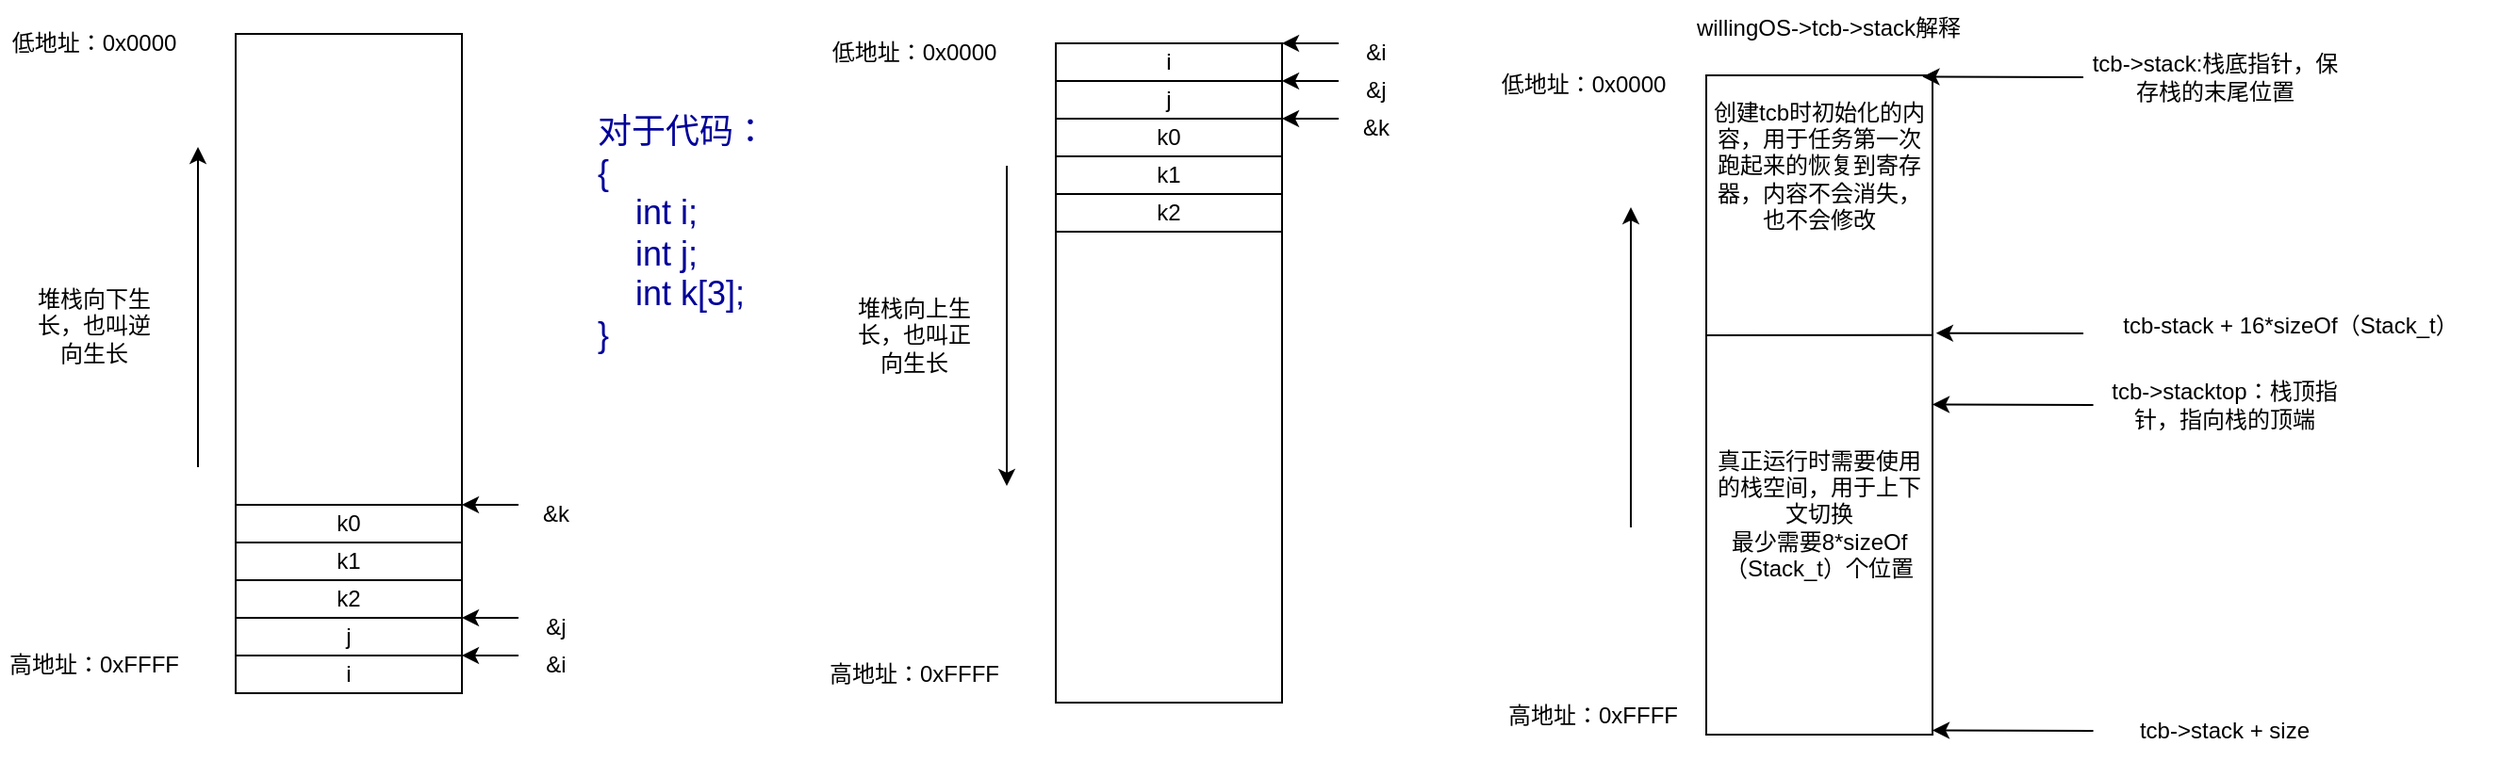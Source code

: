 <mxfile version="20.8.16" type="device" pages="4"><diagram name="内存模型" id="tkiIFqFKKDN445kTAdoN"><mxGraphModel dx="946" dy="650" grid="1" gridSize="10" guides="1" tooltips="1" connect="1" arrows="1" fold="1" page="1" pageScale="1" pageWidth="800" pageHeight="500" math="0" shadow="0"><root><mxCell id="0"/><mxCell id="1" parent="0"/><mxCell id="_xb51W0io0MMxiJqA944-1" value="" style="rounded=0;whiteSpace=wrap;html=1;" parent="1" vertex="1"><mxGeometry x="140" y="20" width="120" height="350" as="geometry"/></mxCell><mxCell id="_xb51W0io0MMxiJqA944-2" value="低地址：0x0000" style="text;html=1;strokeColor=none;fillColor=none;align=center;verticalAlign=middle;whiteSpace=wrap;rounded=0;" parent="1" vertex="1"><mxGeometry x="20" y="10" width="90" height="30" as="geometry"/></mxCell><mxCell id="_xb51W0io0MMxiJqA944-3" value="高地址：0xFFFF" style="text;html=1;strokeColor=none;fillColor=none;align=center;verticalAlign=middle;whiteSpace=wrap;rounded=0;" parent="1" vertex="1"><mxGeometry x="15" y="340" width="100" height="30" as="geometry"/></mxCell><mxCell id="_xb51W0io0MMxiJqA944-4" value="" style="endArrow=classic;html=1;rounded=0;" parent="1" edge="1"><mxGeometry width="50" height="50" relative="1" as="geometry"><mxPoint x="120" y="250" as="sourcePoint"/><mxPoint x="120" y="80" as="targetPoint"/></mxGeometry></mxCell><mxCell id="_xb51W0io0MMxiJqA944-5" value="堆栈向下生长，也叫逆向生长" style="text;html=1;strokeColor=none;fillColor=none;align=center;verticalAlign=middle;whiteSpace=wrap;rounded=0;" parent="1" vertex="1"><mxGeometry x="30" y="130" width="70" height="90" as="geometry"/></mxCell><mxCell id="_xb51W0io0MMxiJqA944-6" value="对于代码：&lt;br style=&quot;font-size: 18px;&quot;&gt;{&lt;br style=&quot;font-size: 18px;&quot;&gt;&amp;nbsp; &amp;nbsp; int i;&lt;br style=&quot;font-size: 18px;&quot;&gt;&amp;nbsp; &amp;nbsp; int j;&lt;br style=&quot;font-size: 18px;&quot;&gt;&amp;nbsp; &amp;nbsp; int k[3];&lt;br style=&quot;font-size: 18px;&quot;&gt;}" style="text;html=1;strokeColor=none;fillColor=none;align=left;verticalAlign=top;whiteSpace=wrap;rounded=0;fontSize=18;fontColor=#000099;" parent="1" vertex="1"><mxGeometry x="330" y="55" width="130" height="155" as="geometry"/></mxCell><mxCell id="_xb51W0io0MMxiJqA944-7" value="i" style="rounded=0;whiteSpace=wrap;html=1;" parent="1" vertex="1"><mxGeometry x="140" y="350" width="120" height="20" as="geometry"/></mxCell><mxCell id="_xb51W0io0MMxiJqA944-8" value="j" style="rounded=0;whiteSpace=wrap;html=1;" parent="1" vertex="1"><mxGeometry x="140" y="330" width="120" height="20" as="geometry"/></mxCell><mxCell id="_xb51W0io0MMxiJqA944-9" value="k2" style="rounded=0;whiteSpace=wrap;html=1;" parent="1" vertex="1"><mxGeometry x="140" y="310" width="120" height="20" as="geometry"/></mxCell><mxCell id="_xb51W0io0MMxiJqA944-10" value="k1" style="rounded=0;whiteSpace=wrap;html=1;" parent="1" vertex="1"><mxGeometry x="140" y="290" width="120" height="20" as="geometry"/></mxCell><mxCell id="_xb51W0io0MMxiJqA944-11" value="k0" style="rounded=0;whiteSpace=wrap;html=1;" parent="1" vertex="1"><mxGeometry x="140" y="270" width="120" height="20" as="geometry"/></mxCell><mxCell id="_xb51W0io0MMxiJqA944-12" value="" style="endArrow=classic;html=1;rounded=0;entryX=1;entryY=1;entryDx=0;entryDy=0;" parent="1" target="_xb51W0io0MMxiJqA944-8" edge="1"><mxGeometry width="50" height="50" relative="1" as="geometry"><mxPoint x="290" y="350" as="sourcePoint"/><mxPoint x="370" y="330" as="targetPoint"/></mxGeometry></mxCell><mxCell id="_xb51W0io0MMxiJqA944-13" value="&amp;amp;i" style="text;html=1;strokeColor=none;fillColor=none;align=center;verticalAlign=middle;whiteSpace=wrap;rounded=0;" parent="1" vertex="1"><mxGeometry x="290" y="340" width="40" height="30" as="geometry"/></mxCell><mxCell id="_xb51W0io0MMxiJqA944-22" value="" style="endArrow=classic;html=1;rounded=0;entryX=1;entryY=1;entryDx=0;entryDy=0;" parent="1" edge="1"><mxGeometry width="50" height="50" relative="1" as="geometry"><mxPoint x="290" y="330" as="sourcePoint"/><mxPoint x="260" y="330" as="targetPoint"/></mxGeometry></mxCell><mxCell id="_xb51W0io0MMxiJqA944-23" value="&amp;amp;j" style="text;html=1;strokeColor=none;fillColor=none;align=center;verticalAlign=middle;whiteSpace=wrap;rounded=0;" parent="1" vertex="1"><mxGeometry x="290" y="320" width="40" height="30" as="geometry"/></mxCell><mxCell id="_xb51W0io0MMxiJqA944-24" value="" style="endArrow=classic;html=1;rounded=0;entryX=1;entryY=1;entryDx=0;entryDy=0;" parent="1" edge="1"><mxGeometry width="50" height="50" relative="1" as="geometry"><mxPoint x="290" y="270" as="sourcePoint"/><mxPoint x="260" y="270" as="targetPoint"/></mxGeometry></mxCell><mxCell id="_xb51W0io0MMxiJqA944-25" value="&amp;amp;k" style="text;html=1;strokeColor=none;fillColor=none;align=center;verticalAlign=middle;whiteSpace=wrap;rounded=0;" parent="1" vertex="1"><mxGeometry x="290" y="260" width="40" height="30" as="geometry"/></mxCell><mxCell id="_xb51W0io0MMxiJqA944-26" value="" style="rounded=0;whiteSpace=wrap;html=1;" parent="1" vertex="1"><mxGeometry x="575" y="25" width="120" height="350" as="geometry"/></mxCell><mxCell id="_xb51W0io0MMxiJqA944-27" value="低地址：0x0000" style="text;html=1;strokeColor=none;fillColor=none;align=center;verticalAlign=middle;whiteSpace=wrap;rounded=0;" parent="1" vertex="1"><mxGeometry x="455" y="15" width="90" height="30" as="geometry"/></mxCell><mxCell id="_xb51W0io0MMxiJqA944-28" value="高地址：0xFFFF" style="text;html=1;strokeColor=none;fillColor=none;align=center;verticalAlign=middle;whiteSpace=wrap;rounded=0;" parent="1" vertex="1"><mxGeometry x="450" y="345" width="100" height="30" as="geometry"/></mxCell><mxCell id="_xb51W0io0MMxiJqA944-29" value="" style="endArrow=classic;html=1;rounded=0;" parent="1" edge="1"><mxGeometry width="50" height="50" relative="1" as="geometry"><mxPoint x="549" y="90" as="sourcePoint"/><mxPoint x="549" y="260" as="targetPoint"/></mxGeometry></mxCell><mxCell id="_xb51W0io0MMxiJqA944-30" value="堆栈向上生长，也叫正向生长" style="text;html=1;strokeColor=none;fillColor=none;align=center;verticalAlign=middle;whiteSpace=wrap;rounded=0;" parent="1" vertex="1"><mxGeometry x="465" y="135" width="70" height="90" as="geometry"/></mxCell><mxCell id="_xb51W0io0MMxiJqA944-31" value="i" style="rounded=0;whiteSpace=wrap;html=1;" parent="1" vertex="1"><mxGeometry x="575" y="25" width="120" height="20" as="geometry"/></mxCell><mxCell id="_xb51W0io0MMxiJqA944-32" value="j" style="rounded=0;whiteSpace=wrap;html=1;" parent="1" vertex="1"><mxGeometry x="575" y="45" width="120" height="20" as="geometry"/></mxCell><mxCell id="_xb51W0io0MMxiJqA944-33" value="k2" style="rounded=0;whiteSpace=wrap;html=1;" parent="1" vertex="1"><mxGeometry x="575" y="105" width="120" height="20" as="geometry"/></mxCell><mxCell id="_xb51W0io0MMxiJqA944-34" value="k1" style="rounded=0;whiteSpace=wrap;html=1;" parent="1" vertex="1"><mxGeometry x="575" y="85" width="120" height="20" as="geometry"/></mxCell><mxCell id="_xb51W0io0MMxiJqA944-35" value="k0" style="rounded=0;whiteSpace=wrap;html=1;" parent="1" vertex="1"><mxGeometry x="575" y="65" width="120" height="20" as="geometry"/></mxCell><mxCell id="_xb51W0io0MMxiJqA944-38" value="" style="endArrow=classic;html=1;rounded=0;entryX=1;entryY=1;entryDx=0;entryDy=0;" parent="1" edge="1"><mxGeometry width="50" height="50" relative="1" as="geometry"><mxPoint x="725" y="45" as="sourcePoint"/><mxPoint x="695" y="45" as="targetPoint"/></mxGeometry></mxCell><mxCell id="_xb51W0io0MMxiJqA944-39" value="&amp;amp;j" style="text;html=1;strokeColor=none;fillColor=none;align=center;verticalAlign=middle;whiteSpace=wrap;rounded=0;" parent="1" vertex="1"><mxGeometry x="725" y="35" width="40" height="30" as="geometry"/></mxCell><mxCell id="_xb51W0io0MMxiJqA944-40" value="" style="endArrow=classic;html=1;rounded=0;entryX=1;entryY=1;entryDx=0;entryDy=0;" parent="1" edge="1"><mxGeometry width="50" height="50" relative="1" as="geometry"><mxPoint x="725" y="65" as="sourcePoint"/><mxPoint x="695" y="65" as="targetPoint"/></mxGeometry></mxCell><mxCell id="_xb51W0io0MMxiJqA944-41" value="&amp;amp;k" style="text;html=1;strokeColor=none;fillColor=none;align=center;verticalAlign=middle;whiteSpace=wrap;rounded=0;" parent="1" vertex="1"><mxGeometry x="725" y="55" width="40" height="30" as="geometry"/></mxCell><mxCell id="_xb51W0io0MMxiJqA944-42" value="" style="endArrow=classic;html=1;rounded=0;entryX=1;entryY=1;entryDx=0;entryDy=0;" parent="1" edge="1"><mxGeometry width="50" height="50" relative="1" as="geometry"><mxPoint x="725" y="25" as="sourcePoint"/><mxPoint x="695" y="25" as="targetPoint"/></mxGeometry></mxCell><mxCell id="_xb51W0io0MMxiJqA944-43" value="&amp;amp;i" style="text;html=1;strokeColor=none;fillColor=none;align=center;verticalAlign=middle;whiteSpace=wrap;rounded=0;" parent="1" vertex="1"><mxGeometry x="725" y="15" width="40" height="30" as="geometry"/></mxCell><mxCell id="jWwN4U7CqOqqWxM5RVj6-1" value="" style="rounded=0;whiteSpace=wrap;html=1;" vertex="1" parent="1"><mxGeometry x="920" y="42" width="120" height="350" as="geometry"/></mxCell><mxCell id="jWwN4U7CqOqqWxM5RVj6-2" value="低地址：0x0000" style="text;html=1;strokeColor=none;fillColor=none;align=center;verticalAlign=middle;whiteSpace=wrap;rounded=0;" vertex="1" parent="1"><mxGeometry x="810" y="32" width="90" height="30" as="geometry"/></mxCell><mxCell id="jWwN4U7CqOqqWxM5RVj6-3" value="高地址：0xFFFF" style="text;html=1;strokeColor=none;fillColor=none;align=center;verticalAlign=middle;whiteSpace=wrap;rounded=0;" vertex="1" parent="1"><mxGeometry x="810" y="367" width="100" height="30" as="geometry"/></mxCell><mxCell id="jWwN4U7CqOqqWxM5RVj6-4" value="" style="endArrow=classic;html=1;rounded=0;" edge="1" parent="1"><mxGeometry width="50" height="50" relative="1" as="geometry"><mxPoint x="880" y="282" as="sourcePoint"/><mxPoint x="880" y="112" as="targetPoint"/></mxGeometry></mxCell><mxCell id="jWwN4U7CqOqqWxM5RVj6-5" value="willingOS-&amp;gt;tcb-&amp;gt;stack解释" style="text;html=1;strokeColor=none;fillColor=none;align=center;verticalAlign=middle;whiteSpace=wrap;rounded=0;" vertex="1" parent="1"><mxGeometry x="910" y="2" width="150" height="30" as="geometry"/></mxCell><mxCell id="jWwN4U7CqOqqWxM5RVj6-6" value="tcb-&amp;gt;stack:栈底指针，保存栈的末尾位置" style="text;html=1;strokeColor=none;fillColor=none;align=center;verticalAlign=middle;whiteSpace=wrap;rounded=0;" vertex="1" parent="1"><mxGeometry x="1120" y="28" width="140" height="30" as="geometry"/></mxCell><mxCell id="jWwN4U7CqOqqWxM5RVj6-7" value="" style="endArrow=classic;html=1;rounded=0;exitX=0;exitY=0.5;exitDx=0;exitDy=0;entryX=0.956;entryY=0.002;entryDx=0;entryDy=0;entryPerimeter=0;" edge="1" parent="1" source="jWwN4U7CqOqqWxM5RVj6-6" target="jWwN4U7CqOqqWxM5RVj6-1"><mxGeometry width="50" height="50" relative="1" as="geometry"><mxPoint x="1110" y="177" as="sourcePoint"/><mxPoint x="1050" y="57" as="targetPoint"/></mxGeometry></mxCell><mxCell id="jWwN4U7CqOqqWxM5RVj6-8" value="tcb-&amp;gt;stacktop：栈顶指针，指向栈的顶端" style="text;html=1;strokeColor=none;fillColor=none;align=center;verticalAlign=middle;whiteSpace=wrap;rounded=0;" vertex="1" parent="1"><mxGeometry x="1125.28" y="202" width="140" height="30" as="geometry"/></mxCell><mxCell id="jWwN4U7CqOqqWxM5RVj6-9" value="" style="endArrow=classic;html=1;rounded=0;exitX=0;exitY=0.5;exitDx=0;exitDy=0;entryX=0.956;entryY=0.002;entryDx=0;entryDy=0;entryPerimeter=0;" edge="1" parent="1" source="jWwN4U7CqOqqWxM5RVj6-8"><mxGeometry width="50" height="50" relative="1" as="geometry"><mxPoint x="1115.28" y="351" as="sourcePoint"/><mxPoint x="1040.0" y="216.7" as="targetPoint"/></mxGeometry></mxCell><mxCell id="jWwN4U7CqOqqWxM5RVj6-10" value="tcb-&amp;gt;stack + size" style="text;html=1;strokeColor=none;fillColor=none;align=center;verticalAlign=middle;whiteSpace=wrap;rounded=0;" vertex="1" parent="1"><mxGeometry x="1125.28" y="375" width="140" height="30" as="geometry"/></mxCell><mxCell id="jWwN4U7CqOqqWxM5RVj6-11" value="" style="endArrow=classic;html=1;rounded=0;exitX=0;exitY=0.5;exitDx=0;exitDy=0;entryX=0.956;entryY=0.002;entryDx=0;entryDy=0;entryPerimeter=0;" edge="1" parent="1" source="jWwN4U7CqOqqWxM5RVj6-10"><mxGeometry width="50" height="50" relative="1" as="geometry"><mxPoint x="1115.28" y="524" as="sourcePoint"/><mxPoint x="1040.0" y="389.7" as="targetPoint"/></mxGeometry></mxCell><mxCell id="jWwN4U7CqOqqWxM5RVj6-12" value="" style="endArrow=none;html=1;rounded=0;entryX=1;entryY=0.394;entryDx=0;entryDy=0;entryPerimeter=0;" edge="1" parent="1" target="jWwN4U7CqOqqWxM5RVj6-1"><mxGeometry width="50" height="50" relative="1" as="geometry"><mxPoint x="920" y="180" as="sourcePoint"/><mxPoint x="1110" y="100" as="targetPoint"/></mxGeometry></mxCell><mxCell id="jWwN4U7CqOqqWxM5RVj6-13" value="" style="endArrow=classic;html=1;rounded=0;entryX=1.016;entryY=0.391;entryDx=0;entryDy=0;entryPerimeter=0;" edge="1" parent="1" target="jWwN4U7CqOqqWxM5RVj6-1"><mxGeometry width="50" height="50" relative="1" as="geometry"><mxPoint x="1120" y="179" as="sourcePoint"/><mxPoint x="1044.72" y="52.7" as="targetPoint"/></mxGeometry></mxCell><mxCell id="jWwN4U7CqOqqWxM5RVj6-14" value="tcb-stack + 16*sizeOf（Stack_t）" style="text;html=1;strokeColor=none;fillColor=none;align=center;verticalAlign=middle;whiteSpace=wrap;rounded=0;" vertex="1" parent="1"><mxGeometry x="1120" y="160" width="220" height="30" as="geometry"/></mxCell><mxCell id="jWwN4U7CqOqqWxM5RVj6-15" value="创建tcb时初始化的内容，用于任务第一次跑起来的恢复到寄存器，内容不会消失，也不会修改" style="text;html=1;strokeColor=none;fillColor=none;align=center;verticalAlign=middle;whiteSpace=wrap;rounded=0;" vertex="1" parent="1"><mxGeometry x="920" y="45" width="120" height="90" as="geometry"/></mxCell><mxCell id="jWwN4U7CqOqqWxM5RVj6-16" value="真正运行时需要使用的栈空间，用于上下文切换&lt;br&gt;最少需要8*sizeOf（Stack_t）个位置" style="text;html=1;strokeColor=none;fillColor=none;align=center;verticalAlign=middle;whiteSpace=wrap;rounded=0;" vertex="1" parent="1"><mxGeometry x="920" y="230" width="120" height="90" as="geometry"/></mxCell></root></mxGraphModel></diagram><diagram id="q-QJBNBgDEzRS25dYdeM" name="系统工作原理"><mxGraphModel dx="1434" dy="844" grid="1" gridSize="10" guides="1" tooltips="1" connect="1" arrows="1" fold="1" page="1" pageScale="1" pageWidth="800" pageHeight="500" math="0" shadow="0"><root><mxCell id="0"/><mxCell id="1" parent="0"/><mxCell id="qz8KxxSNf42YU-MQiJRx-1" value="临界区原理：关闭中断，因为在单核的CPU上，只要中断被关闭了程序就不会被打断，调度也不会进行，所以操作可以做到原子化" style="text;html=1;strokeColor=none;fillColor=none;align=left;verticalAlign=top;whiteSpace=wrap;rounded=0;" parent="1" vertex="1"><mxGeometry x="40" y="10" width="790" height="30" as="geometry"/></mxCell><mxCell id="qz8KxxSNf42YU-MQiJRx-2" value="delay原理：使用suspendTaskList队列存储被挂起的任务，当任务调用sleepWilling_ms函数时，会将currentPCB从readyTask移动到suspendTask，并触发一次任务切换。&lt;br&gt;在processDelay中去检查超时的任务，超时的任务被移动到readyTaskList中，processDelay函数每一个sysTick执行一次。" style="text;html=1;strokeColor=none;fillColor=none;align=left;verticalAlign=top;whiteSpace=wrap;rounded=0;" parent="1" vertex="1"><mxGeometry x="40" y="190" width="920" height="30" as="geometry"/></mxCell><mxCell id="qz8KxxSNf42YU-MQiJRx-3" value="上下文切换原理：触发pendSV中断，在pendSV中断函数中去保存现场到currentPCB的stack中，然后调用switchContext函数将currentPCB指向下一个PCB，然后将下一个PCB的stack内容恢复到cpu" style="text;html=1;strokeColor=none;fillColor=none;align=left;verticalAlign=top;whiteSpace=wrap;rounded=0;" parent="1" vertex="1"><mxGeometry x="40" y="50" width="900" height="30" as="geometry"/></mxCell><mxCell id="qz8KxxSNf42YU-MQiJRx-4" value="调度算法原理：调度发生在readyTaskList中，readyTask中有一个优先级最低的idletask，当readyTask中有任务的时候就在readyTask中找优先级大于等于当前任务的任务执行，否则不切换，直到当前任务退出或者交出时间片。" style="text;html=1;strokeColor=none;fillColor=none;align=left;verticalAlign=top;whiteSpace=wrap;rounded=0;" parent="1" vertex="1"><mxGeometry x="40" y="110" width="530" height="30" as="geometry"/></mxCell><mxCell id="qz8KxxSNf42YU-MQiJRx-5" value="timer原理：使用timerTaskList，在开启timer的时候将任务插入到timerTaskList中，timeOut的时候再移动到readyTask。在willingStart函数中插入一个processTimer任务，用来处理定时任务，优先级比idleTask高1.这样在调度的时候如果其他任务都sleep了就会检查timer。这样做会有一个问题，当有高优先级的任务没有使用sleep函数而是循环来阻塞执行的时候，timerTask就不能正常执行，解决方案：采用优先级提升算法，n个周期未执行的任务优先级提升一级，或者在createTask的时候直接将tmer的优先级调整为跟当前存在的最高优先级的任务平级" style="text;html=1;strokeColor=none;fillColor=none;align=left;verticalAlign=top;whiteSpace=wrap;rounded=0;" parent="1" vertex="1"><mxGeometry x="40" y="250" width="890" height="90" as="geometry"/></mxCell><mxCell id="qz8KxxSNf42YU-MQiJRx-6" value="移植原理：待补充" style="text;html=1;strokeColor=none;fillColor=none;align=left;verticalAlign=top;whiteSpace=wrap;rounded=0;" parent="1" vertex="1"><mxGeometry x="40" y="400" width="160" height="30" as="geometry"/></mxCell></root></mxGraphModel></diagram><diagram id="GUogKyjP8xDzHP-F2mlT" name="流程图"><mxGraphModel dx="3993" dy="938" grid="1" gridSize="10" guides="1" tooltips="1" connect="1" arrows="1" fold="1" page="1" pageScale="1" pageWidth="800" pageHeight="500" math="0" shadow="0"><root><mxCell id="0"/><mxCell id="1" parent="0"/><mxCell id="WKt0t_p6DTfhW55dIIsg-222" value="" style="rounded=1;whiteSpace=wrap;html=1;fillColor=none;strokeColor=#660000;" vertex="1" parent="1"><mxGeometry x="-740" y="971.25" width="870" height="508.75" as="geometry"/></mxCell><mxCell id="WKt0t_p6DTfhW55dIIsg-221" value="" style="rounded=1;whiteSpace=wrap;html=1;fillColor=none;strokeColor=#660000;" vertex="1" parent="1"><mxGeometry x="3370" y="9.5" width="1200" height="880.5" as="geometry"/></mxCell><mxCell id="WKt0t_p6DTfhW55dIIsg-220" value="" style="rounded=1;whiteSpace=wrap;html=1;fillColor=none;strokeColor=#660000;" vertex="1" parent="1"><mxGeometry x="600" y="3" width="2510" height="1307" as="geometry"/></mxCell><mxCell id="WKt0t_p6DTfhW55dIIsg-219" value="" style="rounded=1;whiteSpace=wrap;html=1;fillColor=none;strokeColor=#660000;" vertex="1" parent="1"><mxGeometry x="-2340" y="3" width="2580" height="867" as="geometry"/></mxCell><mxCell id="WKt0t_p6DTfhW55dIIsg-15" style="edgeStyle=orthogonalEdgeStyle;rounded=0;orthogonalLoop=1;jettySize=auto;html=1;" edge="1" parent="1" source="14VJPgSjL2BjnOxRnbmS-1" target="WKt0t_p6DTfhW55dIIsg-1"><mxGeometry relative="1" as="geometry"/></mxCell><mxCell id="14VJPgSjL2BjnOxRnbmS-1" value="initWilling(): 初始化时钟、优先级、系统变量" style="rounded=1;whiteSpace=wrap;html=1;" parent="1" vertex="1"><mxGeometry x="50" y="91" width="130" height="50" as="geometry"/></mxCell><mxCell id="14VJPgSjL2BjnOxRnbmS-2" value="初始化流程：main()" style="text;html=1;strokeColor=none;fillColor=none;align=center;verticalAlign=middle;whiteSpace=wrap;rounded=0;" parent="1" vertex="1"><mxGeometry x="60" y="51" width="90" height="30" as="geometry"/></mxCell><mxCell id="14VJPgSjL2BjnOxRnbmS-3" value="任务创建流程：createTask（）" style="text;html=1;strokeColor=none;fillColor=none;align=center;verticalAlign=middle;whiteSpace=wrap;rounded=0;" parent="1" vertex="1"><mxGeometry x="-390" y="1004.5" width="90" height="30" as="geometry"/></mxCell><mxCell id="14VJPgSjL2BjnOxRnbmS-4" value="任务调度流程" style="text;html=1;strokeColor=none;fillColor=none;align=center;verticalAlign=middle;whiteSpace=wrap;rounded=0;" parent="1" vertex="1"><mxGeometry x="1670" y="51" width="90" height="30" as="geometry"/></mxCell><mxCell id="14VJPgSjL2BjnOxRnbmS-5" value="sleep及其唤醒流程" style="text;html=1;strokeColor=none;fillColor=none;align=center;verticalAlign=middle;whiteSpace=wrap;rounded=0;" parent="1" vertex="1"><mxGeometry x="3560" y="37" width="120" height="30" as="geometry"/></mxCell><mxCell id="14VJPgSjL2BjnOxRnbmS-6" value="timer流程" style="text;html=1;strokeColor=none;fillColor=none;align=center;verticalAlign=middle;whiteSpace=wrap;rounded=0;" parent="1" vertex="1"><mxGeometry x="5040" y="21" width="120" height="30" as="geometry"/></mxCell><mxCell id="WKt0t_p6DTfhW55dIIsg-16" style="edgeStyle=orthogonalEdgeStyle;rounded=0;orthogonalLoop=1;jettySize=auto;html=1;" edge="1" parent="1" source="WKt0t_p6DTfhW55dIIsg-1" target="WKt0t_p6DTfhW55dIIsg-2"><mxGeometry relative="1" as="geometry"/></mxCell><mxCell id="WKt0t_p6DTfhW55dIIsg-1" value="initApp():初始化用户需要使用的软硬件，比如调用initLed()函数将相应的io口设置为推挽输出" style="rounded=1;whiteSpace=wrap;html=1;" vertex="1" parent="1"><mxGeometry x="30" y="197" width="170" height="50" as="geometry"/></mxCell><mxCell id="WKt0t_p6DTfhW55dIIsg-17" style="edgeStyle=orthogonalEdgeStyle;rounded=0;orthogonalLoop=1;jettySize=auto;html=1;entryX=0.5;entryY=0;entryDx=0;entryDy=0;" edge="1" parent="1" source="WKt0t_p6DTfhW55dIIsg-2" target="WKt0t_p6DTfhW55dIIsg-3"><mxGeometry relative="1" as="geometry"/></mxCell><mxCell id="WKt0t_p6DTfhW55dIIsg-2" value="createTask（）：在临界区中创建任务" style="rounded=1;whiteSpace=wrap;html=1;" vertex="1" parent="1"><mxGeometry x="30" y="301" width="170" height="50" as="geometry"/></mxCell><mxCell id="WKt0t_p6DTfhW55dIIsg-3" value="willingStart()：开启系统任务调度" style="rounded=1;whiteSpace=wrap;html=1;" vertex="1" parent="1"><mxGeometry x="30" y="401" width="170" height="50" as="geometry"/></mxCell><mxCell id="WKt0t_p6DTfhW55dIIsg-10" style="edgeStyle=orthogonalEdgeStyle;rounded=0;orthogonalLoop=1;jettySize=auto;html=1;entryX=0.5;entryY=0;entryDx=0;entryDy=0;" edge="1" parent="1" source="WKt0t_p6DTfhW55dIIsg-4" target="WKt0t_p6DTfhW55dIIsg-9"><mxGeometry relative="1" as="geometry"/></mxCell><mxCell id="WKt0t_p6DTfhW55dIIsg-4" value="iniSysTick（）：初始化系统时钟，计时值=SysClockFrequence /&amp;nbsp;SYS_TICK_RATE" style="rounded=1;whiteSpace=wrap;html=1;" vertex="1" parent="1"><mxGeometry x="-350" y="32" width="260" height="40" as="geometry"/></mxCell><mxCell id="WKt0t_p6DTfhW55dIIsg-5" value="sysTick：系统节拍，每一个节拍检查一次上下文切换。&lt;br&gt;&lt;br&gt;选用sysTick原因：1.外部中断源，不占用系统硬件timer；2.可以在cpu睡眠的时候正常产生中断；&lt;br&gt;&lt;br&gt;SysClockFrequence为系统时钟根据开发板实际时钟进行设置，此处设置为72M&lt;br&gt;SYS_TICK_RATE：sysTick频率，即一秒钟产生多少个sysTick中断，一般设置为100或者1000，数值太大切换过于频繁浪费CPU，设置太小切换过慢会导致系统并发能力下降，根据实际需要来" style="text;html=1;strokeColor=none;fillColor=none;align=left;verticalAlign=top;whiteSpace=wrap;rounded=0;" vertex="1" parent="1"><mxGeometry x="-720" y="12" width="280" height="160" as="geometry"/></mxCell><mxCell id="WKt0t_p6DTfhW55dIIsg-7" value="" style="endArrow=none;html=1;rounded=0;entryX=0;entryY=0.5;entryDx=0;entryDy=0;exitX=1;exitY=0.25;exitDx=0;exitDy=0;" edge="1" parent="1" source="WKt0t_p6DTfhW55dIIsg-5" target="WKt0t_p6DTfhW55dIIsg-4"><mxGeometry width="50" height="50" relative="1" as="geometry"><mxPoint x="-400" y="202" as="sourcePoint"/><mxPoint x="-350" y="152" as="targetPoint"/></mxGeometry></mxCell><mxCell id="WKt0t_p6DTfhW55dIIsg-12" style="edgeStyle=orthogonalEdgeStyle;rounded=0;orthogonalLoop=1;jettySize=auto;html=1;" edge="1" parent="1" source="WKt0t_p6DTfhW55dIIsg-9" target="WKt0t_p6DTfhW55dIIsg-11"><mxGeometry relative="1" as="geometry"/></mxCell><mxCell id="WKt0t_p6DTfhW55dIIsg-9" value="initNVICPriorityGroup（）：初始化中断优先级" style="rounded=1;whiteSpace=wrap;html=1;" vertex="1" parent="1"><mxGeometry x="-350" y="93" width="260" height="40" as="geometry"/></mxCell><mxCell id="WKt0t_p6DTfhW55dIIsg-11" value="initKernel（）：初始化系统变量" style="rounded=1;whiteSpace=wrap;html=1;" vertex="1" parent="1"><mxGeometry x="-350" y="157" width="260" height="40" as="geometry"/></mxCell><mxCell id="WKt0t_p6DTfhW55dIIsg-13" value="" style="endArrow=classic;html=1;rounded=0;exitX=1;exitY=0.5;exitDx=0;exitDy=0;entryX=0;entryY=0.75;entryDx=0;entryDy=0;" edge="1" parent="1" source="WKt0t_p6DTfhW55dIIsg-11" target="14VJPgSjL2BjnOxRnbmS-1"><mxGeometry width="50" height="50" relative="1" as="geometry"><mxPoint x="-40" y="251" as="sourcePoint"/><mxPoint x="10" y="201" as="targetPoint"/></mxGeometry></mxCell><mxCell id="WKt0t_p6DTfhW55dIIsg-14" value="" style="endArrow=classic;html=1;rounded=0;entryX=1;entryY=0.5;entryDx=0;entryDy=0;exitX=0;exitY=0.25;exitDx=0;exitDy=0;" edge="1" parent="1" source="14VJPgSjL2BjnOxRnbmS-1" target="WKt0t_p6DTfhW55dIIsg-4"><mxGeometry width="50" height="50" relative="1" as="geometry"><mxPoint x="-20" y="121" as="sourcePoint"/><mxPoint x="30" y="71" as="targetPoint"/></mxGeometry></mxCell><mxCell id="WKt0t_p6DTfhW55dIIsg-18" value="OSStart()：开启任务调度" style="rounded=1;whiteSpace=wrap;html=1;" vertex="1" parent="1"><mxGeometry x="-260" y="406" width="160" height="40" as="geometry"/></mxCell><mxCell id="WKt0t_p6DTfhW55dIIsg-19" value="" style="endArrow=classic;html=1;rounded=0;entryX=1;entryY=0.5;entryDx=0;entryDy=0;exitX=0;exitY=0.5;exitDx=0;exitDy=0;" edge="1" parent="1" source="WKt0t_p6DTfhW55dIIsg-3" target="WKt0t_p6DTfhW55dIIsg-18"><mxGeometry width="50" height="50" relative="1" as="geometry"><mxPoint x="60" y="113.5" as="sourcePoint"/><mxPoint x="-80" y="62" as="targetPoint"/></mxGeometry></mxCell><mxCell id="WKt0t_p6DTfhW55dIIsg-27" style="edgeStyle=orthogonalEdgeStyle;rounded=0;orthogonalLoop=1;jettySize=auto;html=1;" edge="1" parent="1" source="WKt0t_p6DTfhW55dIIsg-20" target="WKt0t_p6DTfhW55dIIsg-24"><mxGeometry relative="1" as="geometry"/></mxCell><mxCell id="WKt0t_p6DTfhW55dIIsg-20" value="创建timerTask，优先级设置为最高" style="rounded=1;whiteSpace=wrap;html=1;" vertex="1" parent="1"><mxGeometry x="-730" y="329.75" width="240" height="40" as="geometry"/></mxCell><mxCell id="WKt0t_p6DTfhW55dIIsg-21" value="" style="endArrow=classic;html=1;rounded=0;entryX=1;entryY=0.5;entryDx=0;entryDy=0;exitX=0;exitY=0.25;exitDx=0;exitDy=0;" edge="1" parent="1" source="WKt0t_p6DTfhW55dIIsg-18" target="WKt0t_p6DTfhW55dIIsg-224"><mxGeometry width="50" height="50" relative="1" as="geometry"><mxPoint x="40" y="436" as="sourcePoint"/><mxPoint x="-90" y="436" as="targetPoint"/></mxGeometry></mxCell><mxCell id="WKt0t_p6DTfhW55dIIsg-22" value="idleTask什么也不做，while（1）阻塞循环，防止在没有其他任务的时候系统没有事做，之后可以在idleTask上扩展，加个计数器用来计算系统空闲时间" style="text;html=1;strokeColor=none;fillColor=none;align=left;verticalAlign=top;whiteSpace=wrap;rounded=0;" vertex="1" parent="1"><mxGeometry x="-1080" y="254" width="280" height="50" as="geometry"/></mxCell><mxCell id="WKt0t_p6DTfhW55dIIsg-23" value="" style="endArrow=none;html=1;rounded=0;entryX=0;entryY=0.5;entryDx=0;entryDy=0;exitX=1;exitY=0.5;exitDx=0;exitDy=0;" edge="1" parent="1" source="WKt0t_p6DTfhW55dIIsg-22" target="WKt0t_p6DTfhW55dIIsg-224"><mxGeometry width="50" height="50" relative="1" as="geometry"><mxPoint x="-820" y="278" as="sourcePoint"/><mxPoint x="-730" y="278" as="targetPoint"/></mxGeometry></mxCell><mxCell id="WKt0t_p6DTfhW55dIIsg-28" style="edgeStyle=orthogonalEdgeStyle;rounded=0;orthogonalLoop=1;jettySize=auto;html=1;" edge="1" parent="1" source="WKt0t_p6DTfhW55dIIsg-24" target="WKt0t_p6DTfhW55dIIsg-25"><mxGeometry relative="1" as="geometry"/></mxCell><mxCell id="WKt0t_p6DTfhW55dIIsg-24" value="schedulerRunning = wTRUE;开启调度开关" style="rounded=1;whiteSpace=wrap;html=1;" vertex="1" parent="1"><mxGeometry x="-730" y="398" width="240" height="40" as="geometry"/></mxCell><mxCell id="WKt0t_p6DTfhW55dIIsg-25" value="startWillingScheduler()：开始调度" style="rounded=1;whiteSpace=wrap;html=1;" vertex="1" parent="1"><mxGeometry x="-730" y="478" width="240" height="40" as="geometry"/></mxCell><mxCell id="WKt0t_p6DTfhW55dIIsg-34" style="edgeStyle=orthogonalEdgeStyle;rounded=0;orthogonalLoop=1;jettySize=auto;html=1;" edge="1" parent="1" source="WKt0t_p6DTfhW55dIIsg-29" target="WKt0t_p6DTfhW55dIIsg-31"><mxGeometry relative="1" as="geometry"/></mxCell><mxCell id="WKt0t_p6DTfhW55dIIsg-29" value="&lt;div&gt;&amp;nbsp; &amp;nbsp; /* 将PendSV和systick中断优先级设置为最低 */&lt;/div&gt;&lt;div&gt;&amp;nbsp; &amp;nbsp; NVIC_SYS_PRI2_REG |= NVIC_PENDSV_PRI;&lt;/div&gt;&lt;div&gt;&amp;nbsp; &amp;nbsp; NVIC_SYS_PRI2_REG |= NVIC_SYSTICK_PRI;&lt;/div&gt;" style="rounded=1;whiteSpace=wrap;html=1;" vertex="1" parent="1"><mxGeometry x="-1190" y="387" width="300" height="50" as="geometry"/></mxCell><mxCell id="WKt0t_p6DTfhW55dIIsg-30" value="" style="endArrow=classic;html=1;rounded=0;entryX=1;entryY=0.5;entryDx=0;entryDy=0;exitX=0;exitY=0.25;exitDx=0;exitDy=0;" edge="1" parent="1" source="WKt0t_p6DTfhW55dIIsg-25" target="WKt0t_p6DTfhW55dIIsg-29"><mxGeometry width="50" height="50" relative="1" as="geometry"><mxPoint x="-250" y="426" as="sourcePoint"/><mxPoint x="-480" y="348" as="targetPoint"/></mxGeometry></mxCell><mxCell id="WKt0t_p6DTfhW55dIIsg-35" style="edgeStyle=orthogonalEdgeStyle;rounded=0;orthogonalLoop=1;jettySize=auto;html=1;" edge="1" parent="1" source="WKt0t_p6DTfhW55dIIsg-31" target="WKt0t_p6DTfhW55dIIsg-32"><mxGeometry relative="1" as="geometry"/></mxCell><mxCell id="WKt0t_p6DTfhW55dIIsg-31" value="setupTimerInterrupt();开启sysTick中断" style="rounded=1;whiteSpace=wrap;html=1;" vertex="1" parent="1"><mxGeometry x="-1160" y="467" width="240" height="40" as="geometry"/></mxCell><mxCell id="WKt0t_p6DTfhW55dIIsg-36" style="edgeStyle=orthogonalEdgeStyle;rounded=0;orthogonalLoop=1;jettySize=auto;html=1;" edge="1" parent="1" source="WKt0t_p6DTfhW55dIIsg-32" target="WKt0t_p6DTfhW55dIIsg-33"><mxGeometry relative="1" as="geometry"/></mxCell><mxCell id="WKt0t_p6DTfhW55dIIsg-32" value="criticalNesting = 0;临界区进入嵌套计数设置为" style="rounded=1;whiteSpace=wrap;html=1;" vertex="1" parent="1"><mxGeometry x="-1160" y="537" width="240" height="40" as="geometry"/></mxCell><mxCell id="WKt0t_p6DTfhW55dIIsg-33" value="startFirstTask();开启第一个任务" style="rounded=1;whiteSpace=wrap;html=1;" vertex="1" parent="1"><mxGeometry x="-1160" y="607" width="240" height="40" as="geometry"/></mxCell><mxCell id="WKt0t_p6DTfhW55dIIsg-37" value="" style="endArrow=classic;html=1;rounded=0;entryX=0;entryY=0.75;entryDx=0;entryDy=0;exitX=1;exitY=0.5;exitDx=0;exitDy=0;dashed=1;" edge="1" parent="1" source="WKt0t_p6DTfhW55dIIsg-33" target="WKt0t_p6DTfhW55dIIsg-25"><mxGeometry width="50" height="50" relative="1" as="geometry"><mxPoint x="-720" y="498" as="sourcePoint"/><mxPoint x="-880" y="486" as="targetPoint"/></mxGeometry></mxCell><mxCell id="WKt0t_p6DTfhW55dIIsg-43" value="X：这条路径实际不存在，不会再返回来" style="edgeLabel;html=1;align=center;verticalAlign=middle;resizable=0;points=[];" vertex="1" connectable="0" parent="WKt0t_p6DTfhW55dIIsg-37"><mxGeometry x="0.329" y="1" relative="1" as="geometry"><mxPoint x="4" y="10" as="offset"/></mxGeometry></mxCell><mxCell id="WKt0t_p6DTfhW55dIIsg-38" value="取 MSP 的初始值：先根据向量表的位置寄存器 VTOR (0xE000ED08) 来获取向量表存储的地址；&#10; 再根据向量表存储的地址，取出第一个元素__initial_sp，写入 MSP；&#10; Cortex-M3 处理器，上电默认进入线程的特权模式，因此使用 MSP 作为堆栈指针;&#10; 程序从上电开始运行到这里，经过一系列的函数调用，MSP 已经不是最开始初始化的位置；&#10;所以通过 MSR 重新初始化 MSP，丢弃主堆栈中的数据； 当然，这是一条不归路，代码跑到这里，不会再返回之前的调用路径。&#10;最后调用 svc 并传入系统调用号为 0 启动 SVC 中断" style="text;html=1;strokeColor=none;fillColor=none;align=left;verticalAlign=top;whiteSpace=wrap;rounded=0;" vertex="1" parent="1"><mxGeometry x="-790" y="571" width="280" height="260" as="geometry"/></mxCell><mxCell id="WKt0t_p6DTfhW55dIIsg-39" value="" style="endArrow=none;html=1;rounded=0;exitX=1;exitY=0.75;exitDx=0;exitDy=0;entryX=0;entryY=0.25;entryDx=0;entryDy=0;" edge="1" parent="1" source="WKt0t_p6DTfhW55dIIsg-33" target="WKt0t_p6DTfhW55dIIsg-38"><mxGeometry width="50" height="50" relative="1" as="geometry"><mxPoint x="-800" y="348" as="sourcePoint"/><mxPoint x="-720" y="348" as="targetPoint"/></mxGeometry></mxCell><mxCell id="WKt0t_p6DTfhW55dIIsg-44" style="edgeStyle=orthogonalEdgeStyle;rounded=0;orthogonalLoop=1;jettySize=auto;html=1;entryX=0.5;entryY=0;entryDx=0;entryDy=0;" edge="1" parent="1" source="WKt0t_p6DTfhW55dIIsg-40" target="WKt0t_p6DTfhW55dIIsg-42"><mxGeometry relative="1" as="geometry"/></mxCell><mxCell id="WKt0t_p6DTfhW55dIIsg-40" value="重新初始化MSP" style="rounded=1;whiteSpace=wrap;html=1;" vertex="1" parent="1"><mxGeometry x="-1560" y="607" width="240" height="40" as="geometry"/></mxCell><mxCell id="WKt0t_p6DTfhW55dIIsg-41" value="" style="endArrow=classic;html=1;rounded=0;entryX=1;entryY=0.5;entryDx=0;entryDy=0;" edge="1" parent="1" source="WKt0t_p6DTfhW55dIIsg-33" target="WKt0t_p6DTfhW55dIIsg-40"><mxGeometry width="50" height="50" relative="1" as="geometry"><mxPoint x="-1320" y="761" as="sourcePoint"/><mxPoint x="-1270" y="711" as="targetPoint"/></mxGeometry></mxCell><mxCell id="WKt0t_p6DTfhW55dIIsg-42" value="产生SVC中断" style="rounded=1;whiteSpace=wrap;html=1;" vertex="1" parent="1"><mxGeometry x="-1560" y="691" width="240" height="40" as="geometry"/></mxCell><mxCell id="WKt0t_p6DTfhW55dIIsg-45" value="" style="endArrow=classic;html=1;rounded=0;exitX=1;exitY=0.5;exitDx=0;exitDy=0;dashed=1;" edge="1" parent="1"><mxGeometry width="50" height="50" relative="1" as="geometry"><mxPoint x="-1320" y="710" as="sourcePoint"/><mxPoint x="-1160" y="641" as="targetPoint"/></mxGeometry></mxCell><mxCell id="WKt0t_p6DTfhW55dIIsg-46" value="X：这条路径实际不存在，不会再返回来" style="edgeLabel;html=1;align=center;verticalAlign=middle;resizable=0;points=[];" vertex="1" connectable="0" parent="WKt0t_p6DTfhW55dIIsg-45"><mxGeometry x="0.329" y="1" relative="1" as="geometry"><mxPoint x="4" y="10" as="offset"/></mxGeometry></mxCell><mxCell id="WKt0t_p6DTfhW55dIIsg-47" value="进入svc中断处理函数" style="rounded=1;whiteSpace=wrap;html=1;" vertex="1" parent="1"><mxGeometry x="-1910" y="691" width="240" height="40" as="geometry"/></mxCell><mxCell id="WKt0t_p6DTfhW55dIIsg-48" value="" style="endArrow=classic;html=1;rounded=0;entryX=1;entryY=0.5;entryDx=0;entryDy=0;exitX=0;exitY=0.5;exitDx=0;exitDy=0;" edge="1" parent="1" source="WKt0t_p6DTfhW55dIIsg-42" target="WKt0t_p6DTfhW55dIIsg-47"><mxGeometry width="50" height="50" relative="1" as="geometry"><mxPoint x="-1150" y="637" as="sourcePoint"/><mxPoint x="-1310" y="637" as="targetPoint"/></mxGeometry></mxCell><mxCell id="WKt0t_p6DTfhW55dIIsg-51" value="&lt;div&gt;&amp;nbsp;恢复currentTCB，currentTCB 指下一个会被调用的任务；&lt;/div&gt;&lt;div&gt;&amp;nbsp;获取topOfStack，即当前任务的栈顶地址；&lt;/div&gt;&lt;div&gt;在createTask的时候，需要模拟的 Cortex 的异常入栈顺序，做好数据初始化；&lt;/div&gt;&lt;div&gt;&lt;br&gt;&lt;/div&gt;&lt;div&gt;使用 LDMIA 指令，以 topOfStack 开始顺序出栈，先恢复R4~R11，同时 R0 递增；&lt;/div&gt;&lt;div&gt;&lt;br&gt;&lt;/div&gt;&lt;div&gt;将 R0 赋值给 PSP（因为出栈的时候，处理器会按照入栈的顺序去取 R4-R11、R14，而这些寄存器在我们创建任务的时候已经手动压栈）&lt;/div&gt;&lt;div&gt;&lt;br&gt;&lt;/div&gt;&lt;div&gt;将 BASEPRI 寄存器赋值为 0，即允许任何中断&lt;/div&gt;&lt;div&gt;&lt;br&gt;&lt;/div&gt;&lt;div&gt;最后执行 bx R14，告诉处理器 ISR 完成，需要返回，此刻处理器便会进行出栈操作，PC 被我们赋值成为了执行任务的函数的入口，任务正式跑起来；&lt;/div&gt;" style="text;html=1;strokeColor=none;fillColor=none;align=left;verticalAlign=top;whiteSpace=wrap;rounded=0;" vertex="1" parent="1"><mxGeometry x="-2270" y="581" width="280" height="260" as="geometry"/></mxCell><mxCell id="WKt0t_p6DTfhW55dIIsg-52" value="" style="endArrow=none;html=1;rounded=0;entryX=0;entryY=0.5;entryDx=0;entryDy=0;" edge="1" parent="1" source="WKt0t_p6DTfhW55dIIsg-51" target="WKt0t_p6DTfhW55dIIsg-47"><mxGeometry width="50" height="50" relative="1" as="geometry"><mxPoint x="-2050" y="627.41" as="sourcePoint"/><mxPoint x="-1920" y="626.41" as="targetPoint"/></mxGeometry></mxCell><mxCell id="WKt0t_p6DTfhW55dIIsg-53" value="" style="endArrow=classic;html=1;rounded=0;entryX=0;entryY=0.75;entryDx=0;entryDy=0;exitX=1;exitY=0.5;exitDx=0;exitDy=0;dashed=1;" edge="1" parent="1" source="WKt0t_p6DTfhW55dIIsg-25" target="WKt0t_p6DTfhW55dIIsg-18"><mxGeometry width="50" height="50" relative="1" as="geometry"><mxPoint x="-460" y="551" as="sourcePoint"/><mxPoint x="-270" y="432" as="targetPoint"/></mxGeometry></mxCell><mxCell id="WKt0t_p6DTfhW55dIIsg-54" value="X：这条路径实际不存在，不会再返回来" style="edgeLabel;html=1;align=center;verticalAlign=middle;resizable=0;points=[];" vertex="1" connectable="0" parent="WKt0t_p6DTfhW55dIIsg-53"><mxGeometry x="0.329" y="1" relative="1" as="geometry"><mxPoint x="4" y="10" as="offset"/></mxGeometry></mxCell><mxCell id="WKt0t_p6DTfhW55dIIsg-74" style="edgeStyle=orthogonalEdgeStyle;rounded=0;orthogonalLoop=1;jettySize=auto;html=1;" edge="1" parent="1" source="WKt0t_p6DTfhW55dIIsg-55" target="WKt0t_p6DTfhW55dIIsg-58"><mxGeometry relative="1" as="geometry"/></mxCell><mxCell id="WKt0t_p6DTfhW55dIIsg-55" value="分配stack内存" style="rounded=1;whiteSpace=wrap;html=1;" vertex="1" parent="1"><mxGeometry x="-420" y="1054.5" width="170" height="50" as="geometry"/></mxCell><mxCell id="WKt0t_p6DTfhW55dIIsg-56" value="当前只实现了栈向下生长的代码" style="text;html=1;strokeColor=none;fillColor=none;align=left;verticalAlign=top;whiteSpace=wrap;rounded=0;" vertex="1" parent="1"><mxGeometry x="-230" y="1000" width="200" height="39" as="geometry"/></mxCell><mxCell id="WKt0t_p6DTfhW55dIIsg-57" value="" style="endArrow=none;html=1;rounded=0;entryX=0;entryY=0.5;entryDx=0;entryDy=0;exitX=1;exitY=0.5;exitDx=0;exitDy=0;" edge="1" parent="1" source="14VJPgSjL2BjnOxRnbmS-3" target="WKt0t_p6DTfhW55dIIsg-56"><mxGeometry width="50" height="50" relative="1" as="geometry"><mxPoint x="-180" y="1124.5" as="sourcePoint"/><mxPoint x="-130" y="1074.5" as="targetPoint"/></mxGeometry></mxCell><mxCell id="WKt0t_p6DTfhW55dIIsg-75" style="edgeStyle=orthogonalEdgeStyle;rounded=0;orthogonalLoop=1;jettySize=auto;html=1;" edge="1" parent="1" source="WKt0t_p6DTfhW55dIIsg-58" target="WKt0t_p6DTfhW55dIIsg-59"><mxGeometry relative="1" as="geometry"/></mxCell><mxCell id="WKt0t_p6DTfhW55dIIsg-58" value="分配tcb内存" style="rounded=1;whiteSpace=wrap;html=1;" vertex="1" parent="1"><mxGeometry x="-420" y="1134.5" width="170" height="50" as="geometry"/></mxCell><mxCell id="WKt0t_p6DTfhW55dIIsg-76" style="edgeStyle=orthogonalEdgeStyle;rounded=0;orthogonalLoop=1;jettySize=auto;html=1;entryX=0.5;entryY=0;entryDx=0;entryDy=0;" edge="1" parent="1" source="WKt0t_p6DTfhW55dIIsg-59" target="WKt0t_p6DTfhW55dIIsg-60"><mxGeometry relative="1" as="geometry"/></mxCell><mxCell id="WKt0t_p6DTfhW55dIIsg-59" value="initTask（）：初始化任务" style="rounded=1;whiteSpace=wrap;html=1;" vertex="1" parent="1"><mxGeometry x="-420" y="1221.5" width="170" height="50" as="geometry"/></mxCell><mxCell id="WKt0t_p6DTfhW55dIIsg-60" value="addTaskToReadyArray（）：将任务添加到就绪表" style="rounded=1;whiteSpace=wrap;html=1;" vertex="1" parent="1"><mxGeometry x="-420" y="1316.5" width="170" height="50" as="geometry"/></mxCell><mxCell id="WKt0t_p6DTfhW55dIIsg-68" style="edgeStyle=orthogonalEdgeStyle;rounded=0;orthogonalLoop=1;jettySize=auto;html=1;entryX=0.5;entryY=0;entryDx=0;entryDy=0;" edge="1" parent="1" source="WKt0t_p6DTfhW55dIIsg-61" target="WKt0t_p6DTfhW55dIIsg-63"><mxGeometry relative="1" as="geometry"/></mxCell><mxCell id="WKt0t_p6DTfhW55dIIsg-61" value="初始化栈相关变量" style="rounded=1;whiteSpace=wrap;html=1;" vertex="1" parent="1"><mxGeometry x="-90" y="1056.5" width="170" height="40" as="geometry"/></mxCell><mxCell id="WKt0t_p6DTfhW55dIIsg-62" value="" style="endArrow=classic;html=1;rounded=0;entryX=0;entryY=0.5;entryDx=0;entryDy=0;exitX=1;exitY=0.25;exitDx=0;exitDy=0;" edge="1" parent="1" source="WKt0t_p6DTfhW55dIIsg-59" target="WKt0t_p6DTfhW55dIIsg-61"><mxGeometry width="50" height="50" relative="1" as="geometry"><mxPoint x="-1150" y="1379.5" as="sourcePoint"/><mxPoint x="-1380" y="1301.5" as="targetPoint"/></mxGeometry></mxCell><mxCell id="WKt0t_p6DTfhW55dIIsg-69" style="edgeStyle=orthogonalEdgeStyle;rounded=0;orthogonalLoop=1;jettySize=auto;html=1;" edge="1" parent="1" source="WKt0t_p6DTfhW55dIIsg-63" target="WKt0t_p6DTfhW55dIIsg-64"><mxGeometry relative="1" as="geometry"/></mxCell><mxCell id="WKt0t_p6DTfhW55dIIsg-63" value="初始化taskName" style="rounded=1;whiteSpace=wrap;html=1;" vertex="1" parent="1"><mxGeometry x="-90" y="1122.5" width="170" height="43" as="geometry"/></mxCell><mxCell id="WKt0t_p6DTfhW55dIIsg-70" style="edgeStyle=orthogonalEdgeStyle;rounded=0;orthogonalLoop=1;jettySize=auto;html=1;" edge="1" parent="1" source="WKt0t_p6DTfhW55dIIsg-64" target="WKt0t_p6DTfhW55dIIsg-65"><mxGeometry relative="1" as="geometry"/></mxCell><mxCell id="WKt0t_p6DTfhW55dIIsg-64" value="初始化priority" style="rounded=1;whiteSpace=wrap;html=1;" vertex="1" parent="1"><mxGeometry x="-90" y="1195.5" width="170" height="43" as="geometry"/></mxCell><mxCell id="WKt0t_p6DTfhW55dIIsg-71" style="edgeStyle=orthogonalEdgeStyle;rounded=0;orthogonalLoop=1;jettySize=auto;html=1;" edge="1" parent="1" source="WKt0t_p6DTfhW55dIIsg-65" target="WKt0t_p6DTfhW55dIIsg-66"><mxGeometry relative="1" as="geometry"/></mxCell><mxCell id="WKt0t_p6DTfhW55dIIsg-65" value="初始化delay相关变量" style="rounded=1;whiteSpace=wrap;html=1;" vertex="1" parent="1"><mxGeometry x="-90" y="1262.5" width="170" height="43" as="geometry"/></mxCell><mxCell id="WKt0t_p6DTfhW55dIIsg-72" style="edgeStyle=orthogonalEdgeStyle;rounded=0;orthogonalLoop=1;jettySize=auto;html=1;" edge="1" parent="1" source="WKt0t_p6DTfhW55dIIsg-66" target="WKt0t_p6DTfhW55dIIsg-67"><mxGeometry relative="1" as="geometry"/></mxCell><mxCell id="WKt0t_p6DTfhW55dIIsg-66" value="initStack()：模拟stm32入栈方式初始化栈内容，以便第一个任务启动时栈内容是正常的" style="rounded=1;whiteSpace=wrap;html=1;" vertex="1" parent="1"><mxGeometry x="-90" y="1336" width="170" height="53" as="geometry"/></mxCell><mxCell id="WKt0t_p6DTfhW55dIIsg-67" value="返回handler" style="rounded=1;whiteSpace=wrap;html=1;" vertex="1" parent="1"><mxGeometry x="-90" y="1412.5" width="170" height="40" as="geometry"/></mxCell><mxCell id="WKt0t_p6DTfhW55dIIsg-73" value="" style="endArrow=classic;html=1;rounded=0;entryX=1;entryY=0.75;entryDx=0;entryDy=0;exitX=0;exitY=0.5;exitDx=0;exitDy=0;" edge="1" parent="1" source="WKt0t_p6DTfhW55dIIsg-67" target="WKt0t_p6DTfhW55dIIsg-59"><mxGeometry width="50" height="50" relative="1" as="geometry"><mxPoint x="-240" y="1244" as="sourcePoint"/><mxPoint x="-170" y="1164.5" as="targetPoint"/></mxGeometry></mxCell><mxCell id="WKt0t_p6DTfhW55dIIsg-81" style="edgeStyle=orthogonalEdgeStyle;rounded=0;orthogonalLoop=1;jettySize=auto;html=1;" edge="1" parent="1" source="WKt0t_p6DTfhW55dIIsg-77" target="WKt0t_p6DTfhW55dIIsg-78"><mxGeometry relative="1" as="geometry"/></mxCell><mxCell id="WKt0t_p6DTfhW55dIIsg-77" value="创建taskItem，并将tcb包入taskItem" style="rounded=1;whiteSpace=wrap;html=1;" vertex="1" parent="1"><mxGeometry x="-695" y="1262.5" width="170" height="40" as="geometry"/></mxCell><mxCell id="WKt0t_p6DTfhW55dIIsg-82" style="edgeStyle=orthogonalEdgeStyle;rounded=0;orthogonalLoop=1;jettySize=auto;html=1;" edge="1" parent="1" source="WKt0t_p6DTfhW55dIIsg-78" target="WKt0t_p6DTfhW55dIIsg-79"><mxGeometry relative="1" as="geometry"/></mxCell><mxCell id="WKt0t_p6DTfhW55dIIsg-78" value="将taskItem插入readyTaskList的尾部" style="rounded=1;whiteSpace=wrap;html=1;" vertex="1" parent="1"><mxGeometry x="-695" y="1326.5" width="170" height="40" as="geometry"/></mxCell><mxCell id="WKt0t_p6DTfhW55dIIsg-79" value="如果currentTCB为空，表明当前是第一个任务，因此将tcb的值赋值给currentTCB，同时将item的值赋值给currentTaskItem" style="rounded=1;whiteSpace=wrap;html=1;" vertex="1" parent="1"><mxGeometry x="-700" y="1389.5" width="180" height="64" as="geometry"/></mxCell><mxCell id="WKt0t_p6DTfhW55dIIsg-83" value="" style="endArrow=classic;html=1;rounded=0;entryX=1;entryY=0.5;entryDx=0;entryDy=0;exitX=0;exitY=0.25;exitDx=0;exitDy=0;" edge="1" parent="1" source="WKt0t_p6DTfhW55dIIsg-60" target="WKt0t_p6DTfhW55dIIsg-77"><mxGeometry width="50" height="50" relative="1" as="geometry"><mxPoint x="-240" y="1244" as="sourcePoint"/><mxPoint x="-80" y="1086.5" as="targetPoint"/></mxGeometry></mxCell><mxCell id="WKt0t_p6DTfhW55dIIsg-84" value="" style="endArrow=classic;html=1;rounded=0;entryX=0;entryY=0.75;entryDx=0;entryDy=0;exitX=1;exitY=0.5;exitDx=0;exitDy=0;" edge="1" parent="1" source="WKt0t_p6DTfhW55dIIsg-79" target="WKt0t_p6DTfhW55dIIsg-60"><mxGeometry width="50" height="50" relative="1" as="geometry"><mxPoint x="-410" y="1339" as="sourcePoint"/><mxPoint x="-515" y="1292.5" as="targetPoint"/></mxGeometry></mxCell><mxCell id="WKt0t_p6DTfhW55dIIsg-90" style="edgeStyle=orthogonalEdgeStyle;rounded=0;orthogonalLoop=1;jettySize=auto;html=1;" edge="1" parent="1" source="WKt0t_p6DTfhW55dIIsg-85" target="WKt0t_p6DTfhW55dIIsg-88"><mxGeometry relative="1" as="geometry"/></mxCell><mxCell id="WKt0t_p6DTfhW55dIIsg-85" value="sysTick中断产生" style="rounded=1;whiteSpace=wrap;html=1;" vertex="1" parent="1"><mxGeometry x="1630" y="93" width="170" height="50" as="geometry"/></mxCell><mxCell id="WKt0t_p6DTfhW55dIIsg-86" value="&lt;b&gt;任务调度&lt;/b&gt;：只会发生在sysTick中&lt;br&gt;&lt;b&gt;任务切换&lt;/b&gt;：会发生在sysTick、sleep函数中" style="text;html=1;strokeColor=none;fillColor=none;align=left;verticalAlign=top;whiteSpace=wrap;rounded=0;" vertex="1" parent="1"><mxGeometry x="1390" y="34.25" width="200" height="63.5" as="geometry"/></mxCell><mxCell id="WKt0t_p6DTfhW55dIIsg-87" value="" style="endArrow=none;html=1;rounded=0;entryX=0;entryY=0.5;entryDx=0;entryDy=0;exitX=1;exitY=0.5;exitDx=0;exitDy=0;" edge="1" parent="1" source="WKt0t_p6DTfhW55dIIsg-86" target="14VJPgSjL2BjnOxRnbmS-4"><mxGeometry width="50" height="50" relative="1" as="geometry"><mxPoint x="1580" y="20" as="sourcePoint"/><mxPoint x="1650" y="20" as="targetPoint"/></mxGeometry></mxCell><mxCell id="WKt0t_p6DTfhW55dIIsg-88" value="进入SysTick_Handler()函数，处理调度逻辑" style="rounded=1;whiteSpace=wrap;html=1;" vertex="1" parent="1"><mxGeometry x="1630" y="173.5" width="170" height="50" as="geometry"/></mxCell><mxCell id="WKt0t_p6DTfhW55dIIsg-94" style="edgeStyle=orthogonalEdgeStyle;rounded=0;orthogonalLoop=1;jettySize=auto;html=1;" edge="1" parent="1" source="WKt0t_p6DTfhW55dIIsg-89" target="WKt0t_p6DTfhW55dIIsg-93"><mxGeometry relative="1" as="geometry"/></mxCell><mxCell id="WKt0t_p6DTfhW55dIIsg-89" value="rlt = getSchedulerState()" style="rounded=1;whiteSpace=wrap;html=1;" vertex="1" parent="1"><mxGeometry x="1890" y="170.25" width="170" height="30.5" as="geometry"/></mxCell><mxCell id="WKt0t_p6DTfhW55dIIsg-91" value="" style="endArrow=classic;html=1;rounded=0;entryX=0;entryY=0.5;entryDx=0;entryDy=0;exitX=1;exitY=0.25;exitDx=0;exitDy=0;" edge="1" parent="1" source="WKt0t_p6DTfhW55dIIsg-88" target="WKt0t_p6DTfhW55dIIsg-89"><mxGeometry width="50" height="50" relative="1" as="geometry"><mxPoint x="1830" y="360" as="sourcePoint"/><mxPoint x="1880" y="310" as="targetPoint"/></mxGeometry></mxCell><mxCell id="WKt0t_p6DTfhW55dIIsg-92" value="sysTickHandler()处理调度逻辑" style="rounded=1;whiteSpace=wrap;html=1;" vertex="1" parent="1"><mxGeometry x="1890" y="655.25" width="170" height="37" as="geometry"/></mxCell><mxCell id="WKt0t_p6DTfhW55dIIsg-95" value="是" style="edgeStyle=orthogonalEdgeStyle;rounded=0;orthogonalLoop=1;jettySize=auto;html=1;" edge="1" parent="1" source="WKt0t_p6DTfhW55dIIsg-93" target="WKt0t_p6DTfhW55dIIsg-92"><mxGeometry relative="1" as="geometry"/></mxCell><mxCell id="WKt0t_p6DTfhW55dIIsg-93" value="rlt != SCHEDULER_STATE_WAITING" style="rhombus;whiteSpace=wrap;html=1;" vertex="1" parent="1"><mxGeometry x="1880" y="232.5" width="190" height="99" as="geometry"/></mxCell><mxCell id="WKt0t_p6DTfhW55dIIsg-97" value="否" style="endArrow=classic;html=1;rounded=0;entryX=1;entryY=0.5;entryDx=0;entryDy=0;exitX=0;exitY=0.5;exitDx=0;exitDy=0;" edge="1" parent="1" source="WKt0t_p6DTfhW55dIIsg-93" target="WKt0t_p6DTfhW55dIIsg-88"><mxGeometry width="50" height="50" relative="1" as="geometry"><mxPoint x="1810" y="208.5" as="sourcePoint"/><mxPoint x="1900" y="208.5" as="targetPoint"/></mxGeometry></mxCell><mxCell id="WKt0t_p6DTfhW55dIIsg-99" value="" style="endArrow=classic;html=1;rounded=0;entryX=1;entryY=0.75;entryDx=0;entryDy=0;exitX=0;exitY=0.5;exitDx=0;exitDy=0;" edge="1" parent="1" source="WKt0t_p6DTfhW55dIIsg-92" target="WKt0t_p6DTfhW55dIIsg-88"><mxGeometry width="50" height="50" relative="1" as="geometry"><mxPoint x="1810" y="196" as="sourcePoint"/><mxPoint x="1900" y="195.5" as="targetPoint"/></mxGeometry></mxCell><mxCell id="WKt0t_p6DTfhW55dIIsg-101" value="" style="endArrow=classic;html=1;rounded=0;entryX=0;entryY=0.5;entryDx=0;entryDy=0;exitX=1;exitY=0.25;exitDx=0;exitDy=0;" edge="1" parent="1" source="WKt0t_p6DTfhW55dIIsg-89" target="WKt0t_p6DTfhW55dIIsg-102"><mxGeometry width="50" height="50" relative="1" as="geometry"><mxPoint x="1810" y="196" as="sourcePoint"/><mxPoint x="2140" y="126.25" as="targetPoint"/></mxGeometry></mxCell><mxCell id="WKt0t_p6DTfhW55dIIsg-106" style="edgeStyle=orthogonalEdgeStyle;rounded=0;orthogonalLoop=1;jettySize=auto;html=1;entryX=0.5;entryY=0;entryDx=0;entryDy=0;" edge="1" parent="1" source="WKt0t_p6DTfhW55dIIsg-102" target="WKt0t_p6DTfhW55dIIsg-105"><mxGeometry relative="1" as="geometry"/></mxCell><mxCell id="WKt0t_p6DTfhW55dIIsg-107" value="是" style="edgeLabel;html=1;align=center;verticalAlign=middle;resizable=0;points=[];" vertex="1" connectable="0" parent="WKt0t_p6DTfhW55dIIsg-106"><mxGeometry x="-0.172" relative="1" as="geometry"><mxPoint as="offset"/></mxGeometry></mxCell><mxCell id="WKt0t_p6DTfhW55dIIsg-112" style="edgeStyle=orthogonalEdgeStyle;rounded=0;orthogonalLoop=1;jettySize=auto;html=1;entryX=0;entryY=0.5;entryDx=0;entryDy=0;" edge="1" parent="1" source="WKt0t_p6DTfhW55dIIsg-102" target="WKt0t_p6DTfhW55dIIsg-114"><mxGeometry relative="1" as="geometry"><mxPoint x="2410" y="186" as="targetPoint"/><Array as="points"><mxPoint x="2420" y="114"/><mxPoint x="2420" y="114"/></Array></mxGeometry></mxCell><mxCell id="WKt0t_p6DTfhW55dIIsg-113" value="否" style="edgeLabel;html=1;align=center;verticalAlign=middle;resizable=0;points=[];" vertex="1" connectable="0" parent="WKt0t_p6DTfhW55dIIsg-112"><mxGeometry x="0.162" y="-1" relative="1" as="geometry"><mxPoint x="-15" y="1" as="offset"/></mxGeometry></mxCell><mxCell id="WKt0t_p6DTfhW55dIIsg-102" value="schedulerRunning == wFALSE&lt;br&gt;调度器没有在运行？" style="rhombus;whiteSpace=wrap;html=1;" vertex="1" parent="1"><mxGeometry x="2180" y="78" width="190" height="72" as="geometry"/></mxCell><mxCell id="WKt0t_p6DTfhW55dIIsg-110" style="edgeStyle=orthogonalEdgeStyle;rounded=0;orthogonalLoop=1;jettySize=auto;html=1;" edge="1" parent="1" source="WKt0t_p6DTfhW55dIIsg-105" target="WKt0t_p6DTfhW55dIIsg-108"><mxGeometry relative="1" as="geometry"><Array as="points"><mxPoint x="2275" y="300"/><mxPoint x="2275" y="300"/></Array></mxGeometry></mxCell><mxCell id="WKt0t_p6DTfhW55dIIsg-105" value="state = waiting" style="rounded=1;whiteSpace=wrap;html=1;" vertex="1" parent="1"><mxGeometry x="2225" y="193" width="100" height="30.5" as="geometry"/></mxCell><mxCell id="WKt0t_p6DTfhW55dIIsg-108" value="return state" style="rounded=1;whiteSpace=wrap;html=1;" vertex="1" parent="1"><mxGeometry x="2225" y="337" width="100" height="30.5" as="geometry"/></mxCell><mxCell id="WKt0t_p6DTfhW55dIIsg-109" value="" style="endArrow=classic;html=1;rounded=0;entryX=1;entryY=0.75;entryDx=0;entryDy=0;exitX=0;exitY=0.5;exitDx=0;exitDy=0;" edge="1" parent="1" source="WKt0t_p6DTfhW55dIIsg-108" target="WKt0t_p6DTfhW55dIIsg-89"><mxGeometry width="50" height="50" relative="1" as="geometry"><mxPoint x="2070" y="187.875" as="sourcePoint"/><mxPoint x="2190" y="124" as="targetPoint"/></mxGeometry></mxCell><mxCell id="WKt0t_p6DTfhW55dIIsg-116" value="否" style="edgeStyle=orthogonalEdgeStyle;rounded=0;orthogonalLoop=1;jettySize=auto;html=1;" edge="1" parent="1" source="WKt0t_p6DTfhW55dIIsg-114" target="WKt0t_p6DTfhW55dIIsg-115"><mxGeometry relative="1" as="geometry"/></mxCell><mxCell id="WKt0t_p6DTfhW55dIIsg-119" value="是" style="edgeStyle=orthogonalEdgeStyle;rounded=0;orthogonalLoop=1;jettySize=auto;html=1;entryX=0.5;entryY=0;entryDx=0;entryDy=0;exitX=1;exitY=0.5;exitDx=0;exitDy=0;" edge="1" parent="1" source="WKt0t_p6DTfhW55dIIsg-114" target="WKt0t_p6DTfhW55dIIsg-118"><mxGeometry relative="1" as="geometry"><Array as="points"><mxPoint x="2620" y="238"/></Array></mxGeometry></mxCell><mxCell id="WKt0t_p6DTfhW55dIIsg-114" value="schedulerSuspended&amp;nbsp;== wFALSE&lt;br&gt;调度器没有被暂停？" style="rhombus;whiteSpace=wrap;html=1;" vertex="1" parent="1"><mxGeometry x="2430" y="78" width="190" height="72" as="geometry"/></mxCell><mxCell id="WKt0t_p6DTfhW55dIIsg-117" style="edgeStyle=orthogonalEdgeStyle;rounded=0;orthogonalLoop=1;jettySize=auto;html=1;entryX=1;entryY=0.5;entryDx=0;entryDy=0;" edge="1" parent="1" source="WKt0t_p6DTfhW55dIIsg-115" target="WKt0t_p6DTfhW55dIIsg-108"><mxGeometry relative="1" as="geometry"><Array as="points"><mxPoint x="2350" y="274"/><mxPoint x="2350" y="352"/></Array></mxGeometry></mxCell><mxCell id="WKt0t_p6DTfhW55dIIsg-115" value="state = suspended" style="rounded=1;whiteSpace=wrap;html=1;" vertex="1" parent="1"><mxGeometry x="2368" y="259" width="120" height="30.5" as="geometry"/></mxCell><mxCell id="WKt0t_p6DTfhW55dIIsg-121" value="是" style="edgeStyle=orthogonalEdgeStyle;rounded=0;orthogonalLoop=1;jettySize=auto;html=1;entryX=1;entryY=0.5;entryDx=0;entryDy=0;" edge="1" parent="1" source="WKt0t_p6DTfhW55dIIsg-118" target="WKt0t_p6DTfhW55dIIsg-115"><mxGeometry relative="1" as="geometry"><mxPoint x="2595" y="406" as="targetPoint"/></mxGeometry></mxCell><mxCell id="WKt0t_p6DTfhW55dIIsg-123" value="否" style="edgeStyle=orthogonalEdgeStyle;rounded=0;orthogonalLoop=1;jettySize=auto;html=1;entryX=1;entryY=0.5;entryDx=0;entryDy=0;" edge="1" parent="1" source="WKt0t_p6DTfhW55dIIsg-118" target="WKt0t_p6DTfhW55dIIsg-122"><mxGeometry relative="1" as="geometry"><Array as="points"><mxPoint x="2620" y="352"/></Array></mxGeometry></mxCell><mxCell id="WKt0t_p6DTfhW55dIIsg-118" value="readyTaskList.itemNum == 0&lt;br&gt;当前没有已经就绪的任务？" style="rhombus;whiteSpace=wrap;html=1;fillColor=#e51400;fontColor=#ffffff;strokeColor=#B20000;" vertex="1" parent="1"><mxGeometry x="2525" y="238.25" width="190" height="72" as="geometry"/></mxCell><mxCell id="WKt0t_p6DTfhW55dIIsg-124" style="edgeStyle=orthogonalEdgeStyle;rounded=0;orthogonalLoop=1;jettySize=auto;html=1;entryX=1;entryY=0.5;entryDx=0;entryDy=0;" edge="1" parent="1" source="WKt0t_p6DTfhW55dIIsg-122" target="WKt0t_p6DTfhW55dIIsg-108"><mxGeometry relative="1" as="geometry"/></mxCell><mxCell id="WKt0t_p6DTfhW55dIIsg-122" value="state = running" style="rounded=1;whiteSpace=wrap;html=1;" vertex="1" parent="1"><mxGeometry x="2368" y="337" width="120" height="30.5" as="geometry"/></mxCell><mxCell id="WKt0t_p6DTfhW55dIIsg-130" style="edgeStyle=orthogonalEdgeStyle;rounded=0;orthogonalLoop=1;jettySize=auto;html=1;" edge="1" parent="1" source="WKt0t_p6DTfhW55dIIsg-125" target="WKt0t_p6DTfhW55dIIsg-128"><mxGeometry relative="1" as="geometry"/></mxCell><mxCell id="WKt0t_p6DTfhW55dIIsg-125" value="maximizeBasePriority():关闭中断" style="rounded=1;whiteSpace=wrap;html=1;" vertex="1" parent="1"><mxGeometry x="2210" y="433" width="190" height="30.5" as="geometry"/></mxCell><mxCell id="WKt0t_p6DTfhW55dIIsg-126" value="" style="endArrow=classic;html=1;rounded=0;entryX=0;entryY=0.5;entryDx=0;entryDy=0;exitX=1;exitY=0.25;exitDx=0;exitDy=0;" edge="1" parent="1" source="WKt0t_p6DTfhW55dIIsg-92" target="WKt0t_p6DTfhW55dIIsg-125"><mxGeometry width="50" height="50" relative="1" as="geometry"><mxPoint x="2070" y="187.875" as="sourcePoint"/><mxPoint x="2190" y="124" as="targetPoint"/></mxGeometry></mxCell><mxCell id="WKt0t_p6DTfhW55dIIsg-127" value="" style="endArrow=classic;html=1;rounded=0;exitX=0;exitY=0.5;exitDx=0;exitDy=0;entryX=1;entryY=0.75;entryDx=0;entryDy=0;" edge="1" parent="1" source="WKt0t_p6DTfhW55dIIsg-142" target="WKt0t_p6DTfhW55dIIsg-92"><mxGeometry width="50" height="50" relative="1" as="geometry"><mxPoint x="1950" y="603.875" as="sourcePoint"/><mxPoint x="2070" y="540" as="targetPoint"/></mxGeometry></mxCell><mxCell id="WKt0t_p6DTfhW55dIIsg-131" style="edgeStyle=orthogonalEdgeStyle;rounded=0;orthogonalLoop=1;jettySize=auto;html=1;" edge="1" parent="1" source="WKt0t_p6DTfhW55dIIsg-128" target="WKt0t_p6DTfhW55dIIsg-129"><mxGeometry relative="1" as="geometry"/></mxCell><mxCell id="WKt0t_p6DTfhW55dIIsg-128" value="tickCount++；系统时钟加1" style="rounded=1;whiteSpace=wrap;html=1;" vertex="1" parent="1"><mxGeometry x="2210" y="500" width="190" height="30.5" as="geometry"/></mxCell><mxCell id="WKt0t_p6DTfhW55dIIsg-135" style="edgeStyle=orthogonalEdgeStyle;rounded=0;orthogonalLoop=1;jettySize=auto;html=1;entryX=0.5;entryY=0;entryDx=0;entryDy=0;" edge="1" parent="1" source="WKt0t_p6DTfhW55dIIsg-129" target="WKt0t_p6DTfhW55dIIsg-134"><mxGeometry relative="1" as="geometry"/></mxCell><mxCell id="WKt0t_p6DTfhW55dIIsg-129" value="如果tickCount溢出，tickCountSession取反，表示进入下一个session" style="rounded=1;whiteSpace=wrap;html=1;" vertex="1" parent="1"><mxGeometry x="2200" y="560" width="210" height="30.5" as="geometry"/></mxCell><mxCell id="WKt0t_p6DTfhW55dIIsg-132" value="根据计算：&lt;br&gt;&amp;nbsp; &amp;nbsp;tickCount&amp;nbsp;最大定时时间：&amp;nbsp; (1 / SYS_TICK_RATE)&amp;nbsp; * 0xFFFFFFFF / 60 / 60 / 24 小时&lt;div&gt;&amp;nbsp; &amp;nbsp; 当SYS_TICK_RATE = 1000时，最大可以定时49.71天&lt;/div&gt;&lt;div&gt;&amp;nbsp; &amp;nbsp; &amp;nbsp;当SYS_TICK_RATE = 100时，最大可以定时497.103天&lt;/div&gt;&lt;div&gt;&lt;br&gt;&lt;/div&gt;&lt;div&gt;所以用两个session就可以满足日常定时需求了，如果有需要超出49天的定时需求，或者将系统用在更高频率的cpu上，导致tickCount定时不够用时，可以扩展session值范围，从当前的0,1扩展为0~255&lt;/div&gt;" style="text;html=1;strokeColor=none;fillColor=none;align=left;verticalAlign=top;whiteSpace=wrap;rounded=0;" vertex="1" parent="1"><mxGeometry x="2490" y="480.25" width="280" height="190" as="geometry"/></mxCell><mxCell id="WKt0t_p6DTfhW55dIIsg-133" value="" style="endArrow=none;html=1;rounded=0;entryX=1;entryY=0.5;entryDx=0;entryDy=0;exitX=0;exitY=0.5;exitDx=0;exitDy=0;" edge="1" parent="1" source="WKt0t_p6DTfhW55dIIsg-132" target="WKt0t_p6DTfhW55dIIsg-129"><mxGeometry width="50" height="50" relative="1" as="geometry"><mxPoint x="2120" y="730" as="sourcePoint"/><mxPoint x="2170" y="680" as="targetPoint"/></mxGeometry></mxCell><mxCell id="WKt0t_p6DTfhW55dIIsg-137" style="edgeStyle=orthogonalEdgeStyle;rounded=0;orthogonalLoop=1;jettySize=auto;html=1;" edge="1" parent="1" source="WKt0t_p6DTfhW55dIIsg-134" target="WKt0t_p6DTfhW55dIIsg-136"><mxGeometry relative="1" as="geometry"/></mxCell><mxCell id="WKt0t_p6DTfhW55dIIsg-134" value="processDelay（）：处理sleep的task唤醒，详见delay流程" style="rounded=1;whiteSpace=wrap;html=1;" vertex="1" parent="1"><mxGeometry x="2200" y="624.75" width="210" height="30.5" as="geometry"/></mxCell><mxCell id="WKt0t_p6DTfhW55dIIsg-139" value="是" style="edgeStyle=orthogonalEdgeStyle;rounded=0;orthogonalLoop=1;jettySize=auto;html=1;entryX=0.5;entryY=0;entryDx=0;entryDy=0;" edge="1" parent="1" source="WKt0t_p6DTfhW55dIIsg-136" target="WKt0t_p6DTfhW55dIIsg-138"><mxGeometry relative="1" as="geometry"/></mxCell><mxCell id="WKt0t_p6DTfhW55dIIsg-144" value="否" style="edgeStyle=orthogonalEdgeStyle;rounded=0;orthogonalLoop=1;jettySize=auto;html=1;entryX=0;entryY=0.5;entryDx=0;entryDy=0;exitX=0;exitY=0.5;exitDx=0;exitDy=0;" edge="1" parent="1" source="WKt0t_p6DTfhW55dIIsg-136" target="WKt0t_p6DTfhW55dIIsg-142"><mxGeometry x="-0.448" relative="1" as="geometry"><Array as="points"><mxPoint x="2190" y="798"/><mxPoint x="2190" y="1198"/></Array><mxPoint as="offset"/></mxGeometry></mxCell><mxCell id="WKt0t_p6DTfhW55dIIsg-136" value="是否需要切换？&lt;br&gt;sysTickService() == wTRUE" style="rhombus;whiteSpace=wrap;html=1;" vertex="1" parent="1"><mxGeometry x="2210" y="762" width="190" height="72" as="geometry"/></mxCell><mxCell id="WKt0t_p6DTfhW55dIIsg-143" style="edgeStyle=orthogonalEdgeStyle;rounded=0;orthogonalLoop=1;jettySize=auto;html=1;entryX=0.5;entryY=0;entryDx=0;entryDy=0;" edge="1" parent="1" source="WKt0t_p6DTfhW55dIIsg-138" target="WKt0t_p6DTfhW55dIIsg-142"><mxGeometry relative="1" as="geometry"/></mxCell><mxCell id="WKt0t_p6DTfhW55dIIsg-138" value="产生pendSV中断进行任务切换&lt;br&gt;NVIC_INTERRUPUT_CTRL_REG = NVIC_PENDSV_SET_BIT;" style="rounded=1;whiteSpace=wrap;html=1;" vertex="1" parent="1"><mxGeometry x="2200" y="1100" width="210" height="50" as="geometry"/></mxCell><mxCell id="WKt0t_p6DTfhW55dIIsg-140" value="选择pendSV原因：pendSV是pend system service call的简称，特点是：&lt;br&gt;1.系统级别的异常&lt;br&gt;2.支持缓期执行，优先级较低，不会打断其他中断执行，会等到其他中断执行完再执行" style="text;html=1;strokeColor=none;fillColor=none;align=left;verticalAlign=top;whiteSpace=wrap;rounded=0;" vertex="1" parent="1"><mxGeometry x="2488" y="1080" width="280" height="90" as="geometry"/></mxCell><mxCell id="WKt0t_p6DTfhW55dIIsg-141" value="" style="endArrow=none;html=1;rounded=0;entryX=1;entryY=0.5;entryDx=0;entryDy=0;exitX=0;exitY=0.5;exitDx=0;exitDy=0;" edge="1" parent="1" source="WKt0t_p6DTfhW55dIIsg-140" target="WKt0t_p6DTfhW55dIIsg-138"><mxGeometry width="50" height="50" relative="1" as="geometry"><mxPoint x="2498" y="865" as="sourcePoint"/><mxPoint x="2420" y="865.25" as="targetPoint"/></mxGeometry></mxCell><mxCell id="WKt0t_p6DTfhW55dIIsg-146" style="edgeStyle=orthogonalEdgeStyle;rounded=0;orthogonalLoop=1;jettySize=auto;html=1;" edge="1" parent="1" source="WKt0t_p6DTfhW55dIIsg-142" target="WKt0t_p6DTfhW55dIIsg-145"><mxGeometry relative="1" as="geometry"><Array as="points"><mxPoint x="2305" y="1225"/><mxPoint x="2610" y="1225"/></Array></mxGeometry></mxCell><mxCell id="WKt0t_p6DTfhW55dIIsg-142" value="clearBasePriorityFromISR();：开启相关中断" style="rounded=1;whiteSpace=wrap;html=1;fillColor=#e51400;fontColor=#ffffff;strokeColor=#B20000;" vertex="1" parent="1"><mxGeometry x="2210" y="1182" width="190" height="30.5" as="geometry"/></mxCell><mxCell id="WKt0t_p6DTfhW55dIIsg-145" value="产生pendSV后可能得不到执行，导致其他中断不好使？" style="text;html=1;strokeColor=#B20000;fillColor=#e51400;align=left;verticalAlign=top;whiteSpace=wrap;rounded=0;fontColor=#ffffff;" vertex="1" parent="1"><mxGeometry x="2470" y="1212.5" width="300" height="33" as="geometry"/></mxCell><mxCell id="WKt0t_p6DTfhW55dIIsg-147" value="pendSVHandler（）中断处理" style="rounded=1;whiteSpace=wrap;html=1;" vertex="1" parent="1"><mxGeometry x="1630" y="930" width="170" height="50" as="geometry"/></mxCell><mxCell id="WKt0t_p6DTfhW55dIIsg-148" value="" style="endArrow=none;dashed=1;html=1;dashPattern=1 3;strokeWidth=2;rounded=0;entryX=0.5;entryY=1;entryDx=0;entryDy=0;exitX=0.5;exitY=0;exitDx=0;exitDy=0;" edge="1" parent="1" source="WKt0t_p6DTfhW55dIIsg-147" target="WKt0t_p6DTfhW55dIIsg-88"><mxGeometry width="50" height="50" relative="1" as="geometry"><mxPoint x="1850" y="740" as="sourcePoint"/><mxPoint x="1670" y="500" as="targetPoint"/></mxGeometry></mxCell><mxCell id="WKt0t_p6DTfhW55dIIsg-154" style="edgeStyle=orthogonalEdgeStyle;rounded=0;orthogonalLoop=1;jettySize=auto;html=1;" edge="1" parent="1" source="WKt0t_p6DTfhW55dIIsg-149" target="WKt0t_p6DTfhW55dIIsg-150"><mxGeometry relative="1" as="geometry"/></mxCell><mxCell id="WKt0t_p6DTfhW55dIIsg-149" value="将现场保存到currentTCB的stack中" style="rounded=1;whiteSpace=wrap;html=1;" vertex="1" parent="1"><mxGeometry x="1320" y="844.5" width="190" height="30.5" as="geometry"/></mxCell><mxCell id="WKt0t_p6DTfhW55dIIsg-155" style="edgeStyle=orthogonalEdgeStyle;rounded=0;orthogonalLoop=1;jettySize=auto;html=1;entryX=0.5;entryY=0;entryDx=0;entryDy=0;" edge="1" parent="1" source="WKt0t_p6DTfhW55dIIsg-150" target="WKt0t_p6DTfhW55dIIsg-151"><mxGeometry relative="1" as="geometry"/></mxCell><mxCell id="WKt0t_p6DTfhW55dIIsg-150" value="调用taskSwitchContext（）函数进行任务切换" style="rounded=1;whiteSpace=wrap;html=1;" vertex="1" parent="1"><mxGeometry x="1320" y="920" width="190" height="30.5" as="geometry"/></mxCell><mxCell id="WKt0t_p6DTfhW55dIIsg-151" value="将新的currentTCB的stack恢复到cpu开始执行，至此任务切换完成" style="rounded=1;whiteSpace=wrap;html=1;" vertex="1" parent="1"><mxGeometry x="1320" y="1000" width="190" height="30.5" as="geometry"/></mxCell><mxCell id="WKt0t_p6DTfhW55dIIsg-152" value="" style="endArrow=classic;html=1;rounded=0;entryX=1;entryY=0.5;entryDx=0;entryDy=0;exitX=0;exitY=0.25;exitDx=0;exitDy=0;" edge="1" parent="1" source="WKt0t_p6DTfhW55dIIsg-147" target="WKt0t_p6DTfhW55dIIsg-149"><mxGeometry width="50" height="50" relative="1" as="geometry"><mxPoint x="1550" y="890" as="sourcePoint"/><mxPoint x="1600" y="840" as="targetPoint"/></mxGeometry></mxCell><mxCell id="WKt0t_p6DTfhW55dIIsg-153" value="" style="endArrow=classic;html=1;rounded=0;exitX=1;exitY=0.5;exitDx=0;exitDy=0;entryX=0;entryY=0.75;entryDx=0;entryDy=0;" edge="1" parent="1" source="WKt0t_p6DTfhW55dIIsg-151" target="WKt0t_p6DTfhW55dIIsg-147"><mxGeometry width="50" height="50" relative="1" as="geometry"><mxPoint x="1550" y="1080" as="sourcePoint"/><mxPoint x="1600" y="1030" as="targetPoint"/></mxGeometry></mxCell><mxCell id="WKt0t_p6DTfhW55dIIsg-163" value="否" style="edgeStyle=orthogonalEdgeStyle;rounded=0;orthogonalLoop=1;jettySize=auto;html=1;" edge="1" parent="1" source="WKt0t_p6DTfhW55dIIsg-157" target="WKt0t_p6DTfhW55dIIsg-162"><mxGeometry relative="1" as="geometry"/></mxCell><mxCell id="WKt0t_p6DTfhW55dIIsg-166" value="是" style="edgeStyle=orthogonalEdgeStyle;rounded=0;orthogonalLoop=1;jettySize=auto;html=1;exitX=0;exitY=0.5;exitDx=0;exitDy=0;" edge="1" parent="1" source="WKt0t_p6DTfhW55dIIsg-157" target="WKt0t_p6DTfhW55dIIsg-165"><mxGeometry relative="1" as="geometry"/></mxCell><mxCell id="WKt0t_p6DTfhW55dIIsg-157" value="nextTaskItem != NULL" style="rhombus;whiteSpace=wrap;html=1;" vertex="1" parent="1"><mxGeometry x="940" y="818.5" width="190" height="61.5" as="geometry"/></mxCell><mxCell id="WKt0t_p6DTfhW55dIIsg-158" value="nextTaskItem，引入的原因是为了优化taskSwitchContext的效率，之前的做法是在sysTickService中遍历就绪表，确认需要进行任务切换之后触发中断，然后在taskSwitchContext中再去遍历找到目标任务，引入这个变量就可以少进行一次遍历" style="text;html=1;strokeColor=none;fillColor=none;align=left;verticalAlign=top;whiteSpace=wrap;rounded=0;" vertex="1" parent="1"><mxGeometry x="630" y="800.5" width="200" height="132.5" as="geometry"/></mxCell><mxCell id="WKt0t_p6DTfhW55dIIsg-159" value="" style="endArrow=none;html=1;rounded=0;entryX=0;entryY=0;entryDx=0;entryDy=0;exitX=1;exitY=0.25;exitDx=0;exitDy=0;" edge="1" parent="1" source="WKt0t_p6DTfhW55dIIsg-158" target="WKt0t_p6DTfhW55dIIsg-157"><mxGeometry width="50" height="50" relative="1" as="geometry"><mxPoint x="910" y="1030" as="sourcePoint"/><mxPoint x="960" y="980" as="targetPoint"/></mxGeometry></mxCell><mxCell id="WKt0t_p6DTfhW55dIIsg-160" value="" style="endArrow=classic;html=1;rounded=0;entryX=1;entryY=0.5;entryDx=0;entryDy=0;exitX=0;exitY=0.25;exitDx=0;exitDy=0;" edge="1" parent="1" source="WKt0t_p6DTfhW55dIIsg-150" target="WKt0t_p6DTfhW55dIIsg-157"><mxGeometry width="50" height="50" relative="1" as="geometry"><mxPoint x="1330" y="930" as="sourcePoint"/><mxPoint x="1140" y="850" as="targetPoint"/></mxGeometry></mxCell><mxCell id="WKt0t_p6DTfhW55dIIsg-162" value="不切换" style="rounded=1;whiteSpace=wrap;html=1;" vertex="1" parent="1"><mxGeometry x="995" y="930" width="80" height="30.5" as="geometry"/></mxCell><mxCell id="WKt0t_p6DTfhW55dIIsg-165" value="&lt;div&gt;切换，将当前任务指向nextItem&lt;/div&gt;&lt;div&gt;currentTaskItem = nextTaskItem;&lt;/div&gt;&lt;div&gt;&lt;span style=&quot;background-color: initial;&quot;&gt;nextTaskItem = NULL;&lt;/span&gt;&lt;/div&gt;&lt;div&gt;&lt;span style=&quot;background-color: initial;&quot;&gt;currentTCB = currentTaskItem-&amp;gt;tcbWith;&lt;/span&gt;&lt;/div&gt;" style="rounded=1;whiteSpace=wrap;html=1;" vertex="1" parent="1"><mxGeometry x="790" y="1010" width="250" height="70" as="geometry"/></mxCell><mxCell id="WKt0t_p6DTfhW55dIIsg-167" value="" style="endArrow=classic;html=1;rounded=0;exitX=1;exitY=0.5;exitDx=0;exitDy=0;" edge="1" parent="1" source="WKt0t_p6DTfhW55dIIsg-162" target="WKt0t_p6DTfhW55dIIsg-150"><mxGeometry width="50" height="50" relative="1" as="geometry"><mxPoint x="1330" y="945.25" as="sourcePoint"/><mxPoint x="1290" y="950" as="targetPoint"/></mxGeometry></mxCell><mxCell id="WKt0t_p6DTfhW55dIIsg-168" value="" style="endArrow=classic;html=1;rounded=0;exitX=1;exitY=0.5;exitDx=0;exitDy=0;" edge="1" parent="1" source="WKt0t_p6DTfhW55dIIsg-165"><mxGeometry width="50" height="50" relative="1" as="geometry"><mxPoint x="1085" y="955.25" as="sourcePoint"/><mxPoint x="1320" y="950" as="targetPoint"/></mxGeometry></mxCell><mxCell id="WKt0t_p6DTfhW55dIIsg-181" style="edgeStyle=orthogonalEdgeStyle;rounded=0;orthogonalLoop=1;jettySize=auto;html=1;" edge="1" parent="1" source="WKt0t_p6DTfhW55dIIsg-170" target="WKt0t_p6DTfhW55dIIsg-175"><mxGeometry relative="1" as="geometry"/></mxCell><mxCell id="WKt0t_p6DTfhW55dIIsg-170" value="遍历就绪队列以确认：1.当前任务是否在就绪队列中；2.下一个要被执行的任务" style="rounded=1;whiteSpace=wrap;html=1;" vertex="1" parent="1"><mxGeometry x="2488" y="731" width="222" height="30.5" as="geometry"/></mxCell><mxCell id="WKt0t_p6DTfhW55dIIsg-171" value="" style="endArrow=classic;html=1;rounded=0;entryX=0;entryY=0.5;entryDx=0;entryDy=0;exitX=1;exitY=0;exitDx=0;exitDy=0;" edge="1" parent="1" source="WKt0t_p6DTfhW55dIIsg-136" target="WKt0t_p6DTfhW55dIIsg-170"><mxGeometry width="50" height="50" relative="1" as="geometry"><mxPoint x="2420" y="870" as="sourcePoint"/><mxPoint x="2470" y="820" as="targetPoint"/></mxGeometry></mxCell><mxCell id="WKt0t_p6DTfhW55dIIsg-172" value="itemToRun：下一个要执行的任务，优先级大于等于currentTCB&lt;br&gt;currentTCBAlive：当前任务是否在就绪队列中" style="text;html=1;strokeColor=none;fillColor=none;align=left;verticalAlign=top;whiteSpace=wrap;rounded=0;" vertex="1" parent="1"><mxGeometry x="2800" y="716.88" width="280" height="58.75" as="geometry"/></mxCell><mxCell id="WKt0t_p6DTfhW55dIIsg-173" value="" style="endArrow=none;html=1;rounded=0;entryX=1;entryY=0.5;entryDx=0;entryDy=0;exitX=0;exitY=0.5;exitDx=0;exitDy=0;" edge="1" parent="1" source="WKt0t_p6DTfhW55dIIsg-172" target="WKt0t_p6DTfhW55dIIsg-170"><mxGeometry width="50" height="50" relative="1" as="geometry"><mxPoint x="2498" y="967" as="sourcePoint"/><mxPoint x="2420" y="967" as="targetPoint"/></mxGeometry></mxCell><mxCell id="WKt0t_p6DTfhW55dIIsg-182" value="是" style="edgeStyle=orthogonalEdgeStyle;rounded=0;orthogonalLoop=1;jettySize=auto;html=1;entryX=0.5;entryY=1;entryDx=0;entryDy=0;" edge="1" parent="1" source="WKt0t_p6DTfhW55dIIsg-174" target="WKt0t_p6DTfhW55dIIsg-178"><mxGeometry relative="1" as="geometry"><Array as="points"><mxPoint x="2480" y="935"/><mxPoint x="2480" y="910"/><mxPoint x="2482" y="910"/></Array></mxGeometry></mxCell><mxCell id="WKt0t_p6DTfhW55dIIsg-185" value="否" style="edgeStyle=orthogonalEdgeStyle;rounded=0;orthogonalLoop=1;jettySize=auto;html=1;entryX=0.5;entryY=0;entryDx=0;entryDy=0;" edge="1" parent="1" source="WKt0t_p6DTfhW55dIIsg-174" target="WKt0t_p6DTfhW55dIIsg-184"><mxGeometry relative="1" as="geometry"/></mxCell><mxCell id="WKt0t_p6DTfhW55dIIsg-174" value="当前任务在就绪队列中&amp;nbsp; &amp;amp;&amp;amp; 找到了下一个要执行的任务" style="rhombus;whiteSpace=wrap;html=1;" vertex="1" parent="1"><mxGeometry x="2504" y="899.25" width="190" height="72" as="geometry"/></mxCell><mxCell id="WKt0t_p6DTfhW55dIIsg-179" style="edgeStyle=orthogonalEdgeStyle;rounded=0;orthogonalLoop=1;jettySize=auto;html=1;exitX=0;exitY=0.5;exitDx=0;exitDy=0;entryX=0.5;entryY=0;entryDx=0;entryDy=0;" edge="1" parent="1" source="WKt0t_p6DTfhW55dIIsg-175" target="WKt0t_p6DTfhW55dIIsg-178"><mxGeometry relative="1" as="geometry"><Array as="points"><mxPoint x="2482" y="829"/><mxPoint x="2482" y="869"/></Array></mxGeometry></mxCell><mxCell id="WKt0t_p6DTfhW55dIIsg-180" value="是" style="edgeLabel;html=1;align=center;verticalAlign=middle;resizable=0;points=[];" vertex="1" connectable="0" parent="WKt0t_p6DTfhW55dIIsg-179"><mxGeometry x="-0.511" relative="1" as="geometry"><mxPoint as="offset"/></mxGeometry></mxCell><mxCell id="WKt0t_p6DTfhW55dIIsg-183" value="否" style="edgeStyle=orthogonalEdgeStyle;rounded=0;orthogonalLoop=1;jettySize=auto;html=1;entryX=0.5;entryY=0;entryDx=0;entryDy=0;" edge="1" parent="1" source="WKt0t_p6DTfhW55dIIsg-175" target="WKt0t_p6DTfhW55dIIsg-174"><mxGeometry relative="1" as="geometry"/></mxCell><mxCell id="WKt0t_p6DTfhW55dIIsg-175" value="如果当前任务不在就绪队列中" style="rhombus;whiteSpace=wrap;html=1;" vertex="1" parent="1"><mxGeometry x="2504" y="791.5" width="190" height="74.37" as="geometry"/></mxCell><mxCell id="WKt0t_p6DTfhW55dIIsg-176" value="这种情况一般发生在调用了sleep函数" style="text;html=1;strokeColor=none;fillColor=none;align=left;verticalAlign=top;whiteSpace=wrap;rounded=0;" vertex="1" parent="1"><mxGeometry x="2790" y="791.5" width="280" height="39.5" as="geometry"/></mxCell><mxCell id="WKt0t_p6DTfhW55dIIsg-177" value="" style="endArrow=none;html=1;rounded=0;entryX=1;entryY=0.5;entryDx=0;entryDy=0;exitX=0;exitY=0.5;exitDx=0;exitDy=0;" edge="1" parent="1" source="WKt0t_p6DTfhW55dIIsg-176" target="WKt0t_p6DTfhW55dIIsg-175"><mxGeometry width="50" height="50" relative="1" as="geometry"><mxPoint x="2810.0" y="756.255" as="sourcePoint"/><mxPoint x="2720.0" y="756.25" as="targetPoint"/></mxGeometry></mxCell><mxCell id="WKt0t_p6DTfhW55dIIsg-178" value="返回：需要切换" style="rounded=1;whiteSpace=wrap;html=1;" vertex="1" parent="1"><mxGeometry x="2427" y="868.75" width="111" height="30.5" as="geometry"/></mxCell><mxCell id="WKt0t_p6DTfhW55dIIsg-184" value="返回：不需要切换" style="rounded=1;whiteSpace=wrap;html=1;" vertex="1" parent="1"><mxGeometry x="2543.5" y="1010" width="111" height="30.5" as="geometry"/></mxCell><mxCell id="WKt0t_p6DTfhW55dIIsg-186" value="" style="endArrow=classic;html=1;rounded=0;exitX=0;exitY=0.5;exitDx=0;exitDy=0;" edge="1" parent="1" source="WKt0t_p6DTfhW55dIIsg-184" target="WKt0t_p6DTfhW55dIIsg-136"><mxGeometry width="50" height="50" relative="1" as="geometry"><mxPoint x="2362.5" y="790" as="sourcePoint"/><mxPoint x="2498" y="756.25" as="targetPoint"/></mxGeometry></mxCell><mxCell id="WKt0t_p6DTfhW55dIIsg-187" value="" style="endArrow=classic;html=1;rounded=0;exitX=0;exitY=0.5;exitDx=0;exitDy=0;entryX=1;entryY=1;entryDx=0;entryDy=0;" edge="1" parent="1" source="WKt0t_p6DTfhW55dIIsg-178" target="WKt0t_p6DTfhW55dIIsg-136"><mxGeometry width="50" height="50" relative="1" as="geometry"><mxPoint x="2553.5" y="1035.25" as="sourcePoint"/><mxPoint x="2342.032" y="833.756" as="targetPoint"/></mxGeometry></mxCell><mxCell id="WKt0t_p6DTfhW55dIIsg-188" value="调用willingSleep_ms()函数进入挂起状态" style="rounded=1;whiteSpace=wrap;html=1;" vertex="1" parent="1"><mxGeometry x="3410" y="325.75" width="170" height="50" as="geometry"/></mxCell><mxCell id="WKt0t_p6DTfhW55dIIsg-192" style="edgeStyle=orthogonalEdgeStyle;rounded=0;orthogonalLoop=1;jettySize=auto;html=1;" edge="1" parent="1" source="WKt0t_p6DTfhW55dIIsg-189" target="WKt0t_p6DTfhW55dIIsg-191"><mxGeometry relative="1" as="geometry"><mxPoint x="3779" y="210" as="targetPoint"/></mxGeometry></mxCell><mxCell id="WKt0t_p6DTfhW55dIIsg-189" value="计算tick数" style="rounded=1;whiteSpace=wrap;html=1;" vertex="1" parent="1"><mxGeometry x="3694" y="150" width="340" height="32.25" as="geometry"/></mxCell><mxCell id="WKt0t_p6DTfhW55dIIsg-190" value="" style="endArrow=classic;html=1;rounded=0;entryX=0;entryY=0.5;entryDx=0;entryDy=0;exitX=1;exitY=0.25;exitDx=0;exitDy=0;" edge="1" parent="1" source="WKt0t_p6DTfhW55dIIsg-188" target="WKt0t_p6DTfhW55dIIsg-189"><mxGeometry width="50" height="50" relative="1" as="geometry"><mxPoint x="3630" y="290" as="sourcePoint"/><mxPoint x="3680" y="240" as="targetPoint"/></mxGeometry></mxCell><mxCell id="WKt0t_p6DTfhW55dIIsg-194" style="edgeStyle=orthogonalEdgeStyle;rounded=0;orthogonalLoop=1;jettySize=auto;html=1;" edge="1" parent="1" source="WKt0t_p6DTfhW55dIIsg-191" target="WKt0t_p6DTfhW55dIIsg-193"><mxGeometry relative="1" as="geometry"/></mxCell><mxCell id="WKt0t_p6DTfhW55dIIsg-191" value="suspendScheduler();&lt;br&gt;挂起scheduler，停止调度" style="rounded=1;whiteSpace=wrap;html=1;" vertex="1" parent="1"><mxGeometry x="3694" y="214.75" width="340" height="32.25" as="geometry"/></mxCell><mxCell id="WKt0t_p6DTfhW55dIIsg-199" style="edgeStyle=orthogonalEdgeStyle;rounded=0;orthogonalLoop=1;jettySize=auto;html=1;entryX=0.5;entryY=0;entryDx=0;entryDy=0;" edge="1" parent="1" source="WKt0t_p6DTfhW55dIIsg-193" target="WKt0t_p6DTfhW55dIIsg-198"><mxGeometry relative="1" as="geometry"/></mxCell><mxCell id="WKt0t_p6DTfhW55dIIsg-193" value="赋值currentTCB的超时和Session" style="rounded=1;whiteSpace=wrap;html=1;" vertex="1" parent="1"><mxGeometry x="3694" y="268.75" width="340" height="32.25" as="geometry"/></mxCell><mxCell id="WKt0t_p6DTfhW55dIIsg-196" value="&lt;div&gt;&amp;nbsp; &amp;nbsp;currentTCB-&amp;gt;delayExpireAt = tickCount + ticks;&lt;/div&gt;&lt;div&gt;&amp;nbsp; &amp;nbsp; if ( currentTCB-&amp;gt;delayExpireAt &amp;lt; tickCount ) { // 产生溢出，将session跳转&lt;/div&gt;&lt;div&gt;&amp;nbsp; &amp;nbsp; &amp;nbsp; &amp;nbsp; currentTCB-&amp;gt;tickCountSession = !tickCountSession;&lt;/div&gt;&lt;div&gt;&amp;nbsp; &amp;nbsp; } else {&lt;/div&gt;&lt;div&gt;&amp;nbsp; &amp;nbsp; &amp;nbsp; &amp;nbsp; currentTCB-&amp;gt;tickCountSession = tickCountSession;&lt;/div&gt;&lt;div&gt;&amp;nbsp; &amp;nbsp; }&lt;/div&gt;" style="text;html=1;strokeColor=none;fillColor=none;align=left;verticalAlign=top;whiteSpace=wrap;rounded=0;" vertex="1" parent="1"><mxGeometry x="4090" y="231.19" width="420" height="101.63" as="geometry"/></mxCell><mxCell id="WKt0t_p6DTfhW55dIIsg-197" value="" style="endArrow=none;html=1;rounded=0;exitX=1;exitY=0.5;exitDx=0;exitDy=0;" edge="1" parent="1" source="WKt0t_p6DTfhW55dIIsg-193" target="WKt0t_p6DTfhW55dIIsg-196"><mxGeometry width="50" height="50" relative="1" as="geometry"><mxPoint x="3844" y="390" as="sourcePoint"/><mxPoint x="3927" y="284.553" as="targetPoint"/></mxGeometry></mxCell><mxCell id="WKt0t_p6DTfhW55dIIsg-204" style="edgeStyle=orthogonalEdgeStyle;rounded=0;orthogonalLoop=1;jettySize=auto;html=1;entryX=0.5;entryY=0;entryDx=0;entryDy=0;" edge="1" parent="1" source="WKt0t_p6DTfhW55dIIsg-198" target="WKt0t_p6DTfhW55dIIsg-200"><mxGeometry relative="1" as="geometry"/></mxCell><mxCell id="WKt0t_p6DTfhW55dIIsg-198" value="currentTaskItem排序字段赋值" style="rounded=1;whiteSpace=wrap;html=1;" vertex="1" parent="1"><mxGeometry x="3694" y="325.75" width="340" height="32.25" as="geometry"/></mxCell><mxCell id="WKt0t_p6DTfhW55dIIsg-205" style="edgeStyle=orthogonalEdgeStyle;rounded=0;orthogonalLoop=1;jettySize=auto;html=1;" edge="1" parent="1" source="WKt0t_p6DTfhW55dIIsg-200" target="WKt0t_p6DTfhW55dIIsg-201"><mxGeometry relative="1" as="geometry"/></mxCell><mxCell id="WKt0t_p6DTfhW55dIIsg-200" value="从就绪队列删除当前任务&lt;br&gt;removeWillingListItem( &amp;amp;readyTaskList, currentTaskItem );" style="rounded=1;whiteSpace=wrap;html=1;" vertex="1" parent="1"><mxGeometry x="3694" y="387.88" width="340" height="32.25" as="geometry"/></mxCell><mxCell id="WKt0t_p6DTfhW55dIIsg-206" style="edgeStyle=orthogonalEdgeStyle;rounded=0;orthogonalLoop=1;jettySize=auto;html=1;entryX=0.5;entryY=0;entryDx=0;entryDy=0;" edge="1" parent="1" source="WKt0t_p6DTfhW55dIIsg-201" target="WKt0t_p6DTfhW55dIIsg-203"><mxGeometry relative="1" as="geometry"/></mxCell><mxCell id="WKt0t_p6DTfhW55dIIsg-201" value="将当前任务插入到等待队列&lt;br&gt;insertWillingList_Sort( &amp;amp;suspendTaskList,&amp;nbsp; currentTaskItem );" style="rounded=1;whiteSpace=wrap;html=1;" vertex="1" parent="1"><mxGeometry x="3694" y="452" width="340" height="32.25" as="geometry"/></mxCell><mxCell id="WKt0t_p6DTfhW55dIIsg-203" value="恢复调度&lt;br&gt;resumeScheduler();" style="rounded=1;whiteSpace=wrap;html=1;" vertex="1" parent="1"><mxGeometry x="3694" y="519" width="340" height="32.25" as="geometry"/></mxCell><mxCell id="WKt0t_p6DTfhW55dIIsg-207" value="" style="endArrow=classic;html=1;rounded=0;entryX=1;entryY=0.75;entryDx=0;entryDy=0;exitX=0;exitY=0.5;exitDx=0;exitDy=0;" edge="1" parent="1" source="WKt0t_p6DTfhW55dIIsg-203" target="WKt0t_p6DTfhW55dIIsg-188"><mxGeometry width="50" height="50" relative="1" as="geometry"><mxPoint x="3570" y="600" as="sourcePoint"/><mxPoint x="3620" y="550" as="targetPoint"/></mxGeometry></mxCell><mxCell id="WKt0t_p6DTfhW55dIIsg-208" value="如果schedulerSuspended为0&lt;br&gt;则产生pendSV中断，切出当前任务" style="rounded=1;whiteSpace=wrap;html=1;" vertex="1" parent="1"><mxGeometry x="4100" y="518" width="210" height="32.25" as="geometry"/></mxCell><mxCell id="WKt0t_p6DTfhW55dIIsg-210" value="" style="endArrow=classic;html=1;rounded=0;entryX=0;entryY=0.5;entryDx=0;entryDy=0;exitX=1;exitY=0.5;exitDx=0;exitDy=0;startArrow=classic;startFill=1;" edge="1" parent="1" source="WKt0t_p6DTfhW55dIIsg-203" target="WKt0t_p6DTfhW55dIIsg-208"><mxGeometry width="50" height="50" relative="1" as="geometry"><mxPoint x="4030" y="670" as="sourcePoint"/><mxPoint x="4080" y="620" as="targetPoint"/></mxGeometry></mxCell><mxCell id="WKt0t_p6DTfhW55dIIsg-211" value="在SysTickHandler（）中调用processDelay（）判断是否要唤醒任务" style="rounded=1;whiteSpace=wrap;html=1;" vertex="1" parent="1"><mxGeometry x="3410" y="691" width="170" height="50" as="geometry"/></mxCell><mxCell id="WKt0t_p6DTfhW55dIIsg-217" style="edgeStyle=orthogonalEdgeStyle;rounded=0;orthogonalLoop=1;jettySize=auto;html=1;startArrow=none;startFill=0;" edge="1" parent="1" source="WKt0t_p6DTfhW55dIIsg-212" target="WKt0t_p6DTfhW55dIIsg-213"><mxGeometry relative="1" as="geometry"/></mxCell><mxCell id="WKt0t_p6DTfhW55dIIsg-212" value="遍历suspendTaskList" style="rounded=1;whiteSpace=wrap;html=1;" vertex="1" parent="1"><mxGeometry x="3694" y="657.63" width="340" height="32.25" as="geometry"/></mxCell><mxCell id="WKt0t_p6DTfhW55dIIsg-218" style="edgeStyle=orthogonalEdgeStyle;rounded=0;orthogonalLoop=1;jettySize=auto;html=1;entryX=0.5;entryY=0;entryDx=0;entryDy=0;startArrow=none;startFill=0;" edge="1" parent="1" source="WKt0t_p6DTfhW55dIIsg-213" target="WKt0t_p6DTfhW55dIIsg-214"><mxGeometry relative="1" as="geometry"/></mxCell><mxCell id="WKt0t_p6DTfhW55dIIsg-213" value="如果有任务的tickCountSession在系统tickCountSession中（相等），并且任务的超时时间 小于 等于系统tickCount" style="rounded=1;whiteSpace=wrap;html=1;" vertex="1" parent="1"><mxGeometry x="3694" y="716.88" width="340" height="32.25" as="geometry"/></mxCell><mxCell id="WKt0t_p6DTfhW55dIIsg-214" value="将任务从等待对列中删除，并插入到就绪队列中" style="rounded=1;whiteSpace=wrap;html=1;" vertex="1" parent="1"><mxGeometry x="3694" y="775.63" width="340" height="32.25" as="geometry"/></mxCell><mxCell id="WKt0t_p6DTfhW55dIIsg-215" value="" style="endArrow=classic;html=1;rounded=0;entryX=0;entryY=0.5;entryDx=0;entryDy=0;exitX=1;exitY=0.25;exitDx=0;exitDy=0;" edge="1" parent="1" source="WKt0t_p6DTfhW55dIIsg-211" target="WKt0t_p6DTfhW55dIIsg-212"><mxGeometry width="50" height="50" relative="1" as="geometry"><mxPoint x="3590" y="348.25" as="sourcePoint"/><mxPoint x="3704" y="176.125" as="targetPoint"/></mxGeometry></mxCell><mxCell id="WKt0t_p6DTfhW55dIIsg-216" value="" style="endArrow=classic;html=1;rounded=0;entryX=1;entryY=0.75;entryDx=0;entryDy=0;exitX=0;exitY=0.5;exitDx=0;exitDy=0;" edge="1" parent="1" source="WKt0t_p6DTfhW55dIIsg-214" target="WKt0t_p6DTfhW55dIIsg-211"><mxGeometry width="50" height="50" relative="1" as="geometry"><mxPoint x="3590" y="713.5" as="sourcePoint"/><mxPoint x="3704" y="683.755" as="targetPoint"/></mxGeometry></mxCell><mxCell id="WKt0t_p6DTfhW55dIIsg-223" value="" style="rounded=1;whiteSpace=wrap;html=1;fillColor=none;strokeColor=#660000;" vertex="1" parent="1"><mxGeometry x="4770" y="8" width="810" height="542" as="geometry"/></mxCell><mxCell id="WKt0t_p6DTfhW55dIIsg-225" style="edgeStyle=orthogonalEdgeStyle;rounded=0;orthogonalLoop=1;jettySize=auto;html=1;startArrow=none;startFill=0;" edge="1" parent="1" source="WKt0t_p6DTfhW55dIIsg-224" target="WKt0t_p6DTfhW55dIIsg-20"><mxGeometry relative="1" as="geometry"/></mxCell><mxCell id="WKt0t_p6DTfhW55dIIsg-224" value="创建idleTask，优先级设置为最低" style="rounded=1;whiteSpace=wrap;html=1;" vertex="1" parent="1"><mxGeometry x="-730" y="259" width="240" height="40" as="geometry"/></mxCell><mxCell id="WKt0t_p6DTfhW55dIIsg-231" style="edgeStyle=orthogonalEdgeStyle;rounded=0;orthogonalLoop=1;jettySize=auto;html=1;entryX=0.5;entryY=0;entryDx=0;entryDy=0;startArrow=none;startFill=0;" edge="1" parent="1" source="WKt0t_p6DTfhW55dIIsg-226" target="WKt0t_p6DTfhW55dIIsg-228"><mxGeometry relative="1" as="geometry"/></mxCell><mxCell id="WKt0t_p6DTfhW55dIIsg-226" value="在timerTask中" style="rounded=1;whiteSpace=wrap;html=1;" vertex="1" parent="1"><mxGeometry x="5015" y="72" width="170" height="50" as="geometry"/></mxCell><mxCell id="WKt0t_p6DTfhW55dIIsg-239" style="edgeStyle=orthogonalEdgeStyle;rounded=0;orthogonalLoop=1;jettySize=auto;html=1;startArrow=none;startFill=0;" edge="1" parent="1" source="WKt0t_p6DTfhW55dIIsg-228" target="WKt0t_p6DTfhW55dIIsg-233"><mxGeometry relative="1" as="geometry"/></mxCell><mxCell id="WKt0t_p6DTfhW55dIIsg-228" value="获取下一个定时命令" style="rounded=1;whiteSpace=wrap;html=1;" vertex="1" parent="1"><mxGeometry x="5015" y="162.75" width="170" height="50" as="geometry"/></mxCell><mxCell id="WKt0t_p6DTfhW55dIIsg-229" value="一个定时命令即一个函数" style="text;html=1;strokeColor=none;fillColor=none;align=left;verticalAlign=top;whiteSpace=wrap;rounded=0;" vertex="1" parent="1"><mxGeometry x="4790" y="155" width="150" height="39.75" as="geometry"/></mxCell><mxCell id="WKt0t_p6DTfhW55dIIsg-230" value="" style="endArrow=none;html=1;rounded=0;entryX=0;entryY=0.25;entryDx=0;entryDy=0;exitX=1;exitY=0.5;exitDx=0;exitDy=0;" edge="1" parent="1" source="WKt0t_p6DTfhW55dIIsg-229" target="WKt0t_p6DTfhW55dIIsg-228"><mxGeometry width="50" height="50" relative="1" as="geometry"><mxPoint x="4850" y="350" as="sourcePoint"/><mxPoint x="4900" y="300" as="targetPoint"/></mxGeometry></mxCell><mxCell id="WKt0t_p6DTfhW55dIIsg-240" style="edgeStyle=orthogonalEdgeStyle;rounded=0;orthogonalLoop=1;jettySize=auto;html=1;entryX=0;entryY=0.5;entryDx=0;entryDy=0;startArrow=none;startFill=0;" edge="1" parent="1" source="WKt0t_p6DTfhW55dIIsg-232" target="WKt0t_p6DTfhW55dIIsg-228"><mxGeometry relative="1" as="geometry"><Array as="points"><mxPoint x="4890" y="431"/><mxPoint x="4890" y="188"/></Array></mxGeometry></mxCell><mxCell id="WKt0t_p6DTfhW55dIIsg-232" value="执行命令" style="rounded=1;whiteSpace=wrap;html=1;" vertex="1" parent="1"><mxGeometry x="4906" y="406" width="170" height="50" as="geometry"/></mxCell><mxCell id="WKt0t_p6DTfhW55dIIsg-235" style="edgeStyle=orthogonalEdgeStyle;rounded=0;orthogonalLoop=1;jettySize=auto;html=1;startArrow=none;startFill=0;" edge="1" parent="1" source="WKt0t_p6DTfhW55dIIsg-233" target="WKt0t_p6DTfhW55dIIsg-232"><mxGeometry relative="1" as="geometry"><Array as="points"><mxPoint x="4990" y="311"/></Array></mxGeometry></mxCell><mxCell id="WKt0t_p6DTfhW55dIIsg-238" value="是" style="edgeLabel;html=1;align=center;verticalAlign=middle;resizable=0;points=[];" vertex="1" connectable="0" parent="WKt0t_p6DTfhW55dIIsg-235"><mxGeometry x="0.324" y="-3" relative="1" as="geometry"><mxPoint as="offset"/></mxGeometry></mxCell><mxCell id="WKt0t_p6DTfhW55dIIsg-236" style="edgeStyle=orthogonalEdgeStyle;rounded=0;orthogonalLoop=1;jettySize=auto;html=1;entryX=0.5;entryY=0;entryDx=0;entryDy=0;startArrow=none;startFill=0;" edge="1" parent="1" source="WKt0t_p6DTfhW55dIIsg-233" target="WKt0t_p6DTfhW55dIIsg-234"><mxGeometry relative="1" as="geometry"><Array as="points"><mxPoint x="5285" y="311"/></Array></mxGeometry></mxCell><mxCell id="WKt0t_p6DTfhW55dIIsg-237" value="否" style="edgeLabel;html=1;align=center;verticalAlign=middle;resizable=0;points=[];" vertex="1" connectable="0" parent="WKt0t_p6DTfhW55dIIsg-236"><mxGeometry x="0.126" y="-1" relative="1" as="geometry"><mxPoint y="17" as="offset"/></mxGeometry></mxCell><mxCell id="WKt0t_p6DTfhW55dIIsg-233" value="获取到命令？" style="rhombus;whiteSpace=wrap;html=1;strokeColor=#000000;fillColor=none;" vertex="1" parent="1"><mxGeometry x="5015" y="271" width="170" height="80" as="geometry"/></mxCell><mxCell id="WKt0t_p6DTfhW55dIIsg-245" style="edgeStyle=orthogonalEdgeStyle;rounded=0;orthogonalLoop=1;jettySize=auto;html=1;entryX=0.5;entryY=0;entryDx=0;entryDy=0;startArrow=none;startFill=0;" edge="1" parent="1" source="WKt0t_p6DTfhW55dIIsg-234" target="WKt0t_p6DTfhW55dIIsg-243"><mxGeometry relative="1" as="geometry"/></mxCell><mxCell id="WKt0t_p6DTfhW55dIIsg-234" value="计算下一个超时的命令，获取超时时间" style="rounded=1;whiteSpace=wrap;html=1;" vertex="1" parent="1"><mxGeometry x="5200" y="402" width="170" height="50" as="geometry"/></mxCell><mxCell id="WKt0t_p6DTfhW55dIIsg-241" value="使用下一个超时时间来设置挂起唤醒时间" style="text;html=1;align=left;verticalAlign=top;whiteSpace=wrap;rounded=0;" vertex="1" parent="1"><mxGeometry x="5410" y="492.13" width="150" height="39.75" as="geometry"/></mxCell><mxCell id="WKt0t_p6DTfhW55dIIsg-242" value="" style="endArrow=none;html=1;rounded=0;entryX=0;entryY=0.5;entryDx=0;entryDy=0;exitX=1;exitY=0.5;exitDx=0;exitDy=0;" edge="1" parent="1" source="WKt0t_p6DTfhW55dIIsg-243" target="WKt0t_p6DTfhW55dIIsg-241"><mxGeometry width="50" height="50" relative="1" as="geometry"><mxPoint x="4950" y="184.875" as="sourcePoint"/><mxPoint x="5025" y="185.25" as="targetPoint"/></mxGeometry></mxCell><mxCell id="WKt0t_p6DTfhW55dIIsg-243" value="挂起任务" style="rounded=1;whiteSpace=wrap;html=1;" vertex="1" parent="1"><mxGeometry x="5200" y="487" width="170" height="50" as="geometry"/></mxCell></root></mxGraphModel></diagram><diagram id="q1olJ0mJzaeZOm6Wfqbv" name="思考"><mxGraphModel dx="1434" dy="844" grid="1" gridSize="10" guides="1" tooltips="1" connect="1" arrows="1" fold="1" page="1" pageScale="1" pageWidth="300" pageHeight="300" math="0" shadow="0"><root><mxCell id="0"/><mxCell id="1" parent="0"/><mxCell id="LUGB4NJMWb-Oa6iGGVcR-1" value="1.将本操作系统移植到多核心的CPU上应该注意什么？&lt;br&gt;&lt;br&gt;应该可以参考go语言的GMP模型，系统起来之后先在main core上运行，然后计算并分配任务给其他核心，其他核心首先获取一个线程，这个线程占满非main core的所有时间，线程再从main thread上获取协程来执行，这里的协程就是现在的pcb。&lt;br&gt;&lt;br&gt;让所有的中断、调度等全部发生在main core上&lt;br&gt;&lt;br&gt;&lt;br&gt;2.如何实现进程操作，以后每个任务做成一个可插拔的进程？&lt;br&gt;&lt;br&gt;3.未处理非阻塞函数，一个任务函数如果执行完就退出会怎么样？怎样删除相应的pcb呢？" style="text;html=1;strokeColor=none;fillColor=none;align=left;verticalAlign=top;whiteSpace=wrap;rounded=0;" vertex="1" parent="1"><mxGeometry x="10" y="10" width="280" height="280" as="geometry"/></mxCell></root></mxGraphModel></diagram></mxfile>